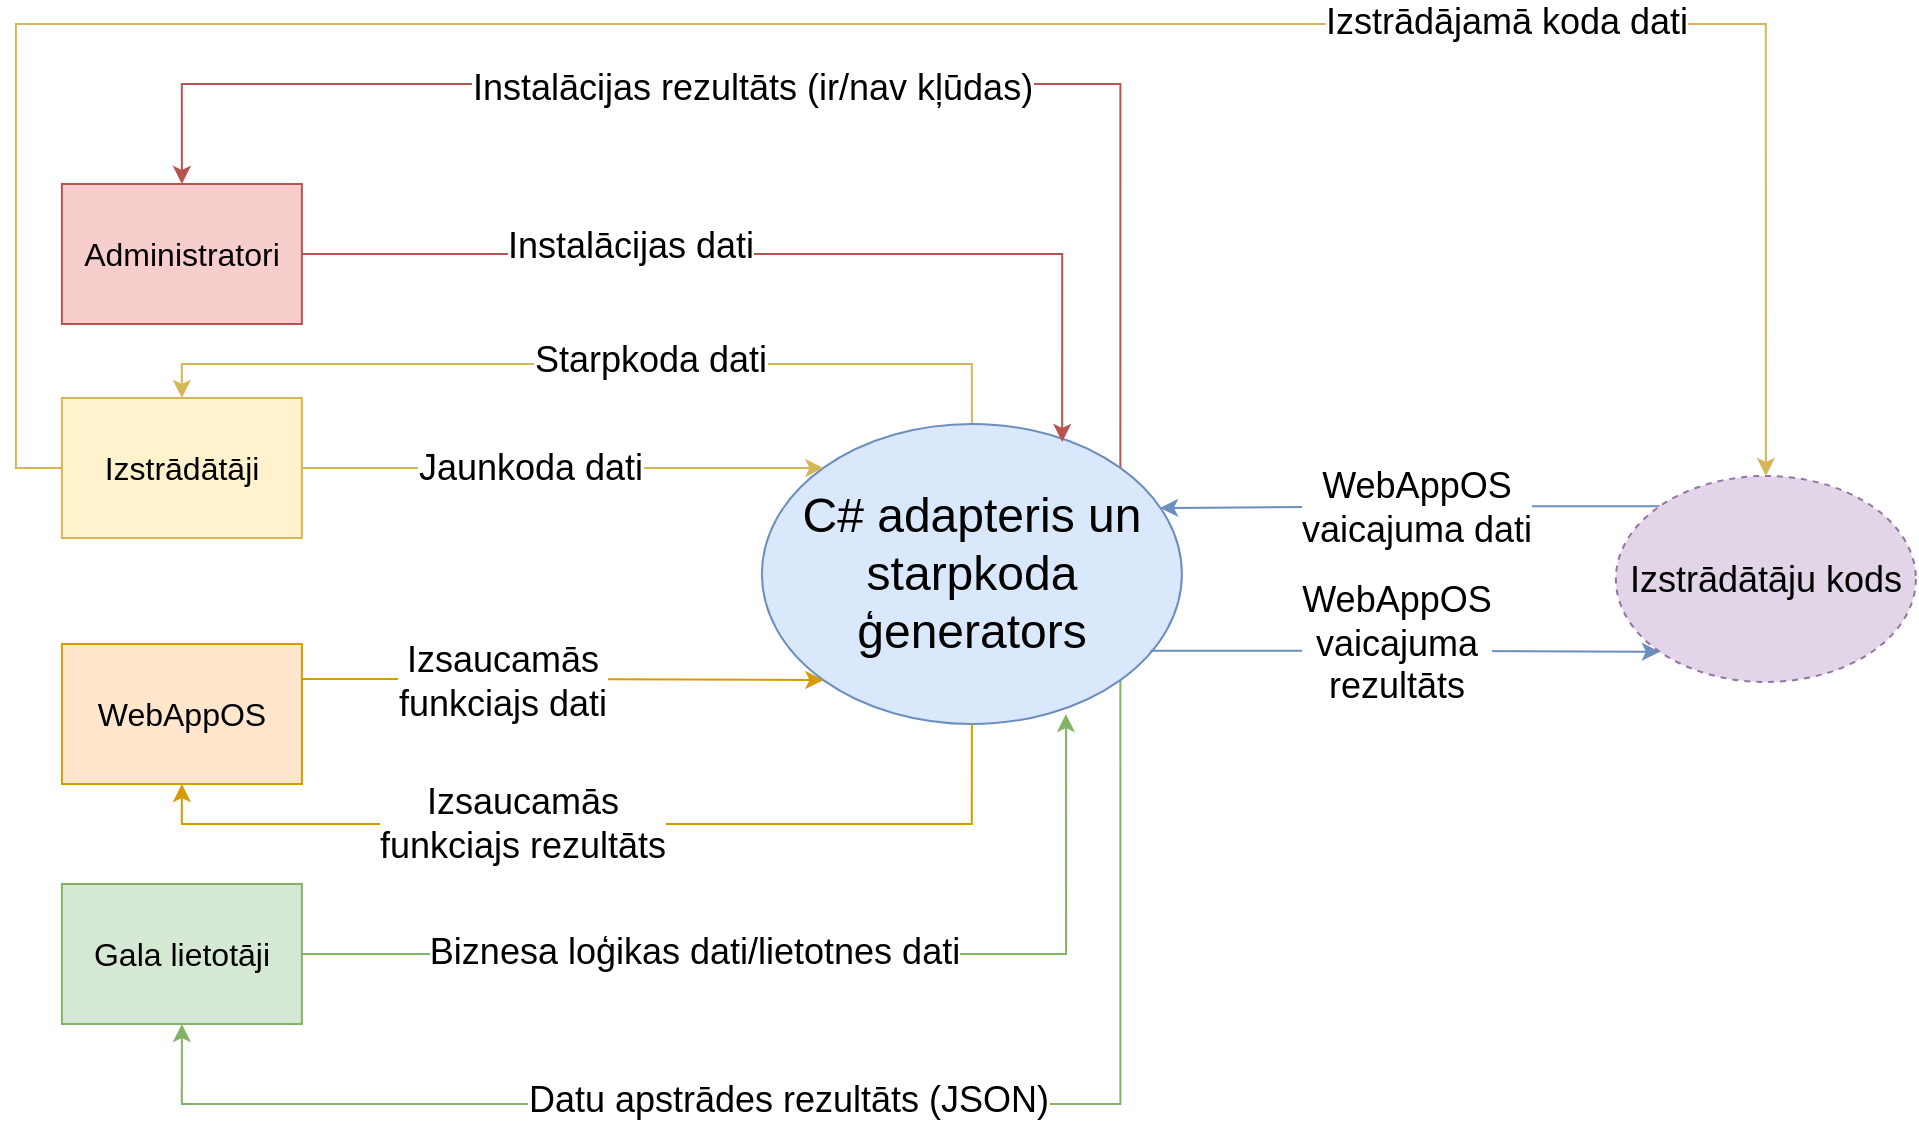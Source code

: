 <mxfile version="15.8.7" type="device" pages="9"><diagram id="7184PFlI9xd73d-IkcdI" name="0. level"><mxGraphModel dx="1038" dy="649" grid="1" gridSize="10" guides="1" tooltips="1" connect="1" arrows="1" fold="1" page="1" pageScale="1" pageWidth="1100" pageHeight="850" math="0" shadow="0"><root><mxCell id="0"/><mxCell id="1" parent="0"/><mxCell id="akYfW4PfqKIAW8O307Cv-1" style="edgeStyle=orthogonalEdgeStyle;rounded=0;orthogonalLoop=1;jettySize=auto;html=1;exitX=0.5;exitY=0;exitDx=0;exitDy=0;entryX=0.5;entryY=0;entryDx=0;entryDy=0;fillColor=#fff2cc;strokeColor=#d6b656;" parent="1" source="akYfW4PfqKIAW8O307Cv-7" target="akYfW4PfqKIAW8O307Cv-12" edge="1"><mxGeometry relative="1" as="geometry"><Array as="points"><mxPoint x="552.94" y="311"/><mxPoint x="157.94" y="311"/></Array></mxGeometry></mxCell><mxCell id="akYfW4PfqKIAW8O307Cv-2" value="&lt;font style=&quot;font-size: 18px&quot;&gt;Starpkoda dati&lt;/font&gt;" style="edgeLabel;html=1;align=center;verticalAlign=middle;resizable=0;points=[];" parent="akYfW4PfqKIAW8O307Cv-1" vertex="1" connectable="0"><mxGeometry x="-0.279" y="4" relative="1" as="geometry"><mxPoint x="-32" y="-6" as="offset"/></mxGeometry></mxCell><mxCell id="akYfW4PfqKIAW8O307Cv-3" style="edgeStyle=orthogonalEdgeStyle;rounded=0;orthogonalLoop=1;jettySize=auto;html=1;exitX=1;exitY=1;exitDx=0;exitDy=0;entryX=0.5;entryY=1;entryDx=0;entryDy=0;fillColor=#d5e8d4;strokeColor=#82b366;" parent="1" source="akYfW4PfqKIAW8O307Cv-7" target="akYfW4PfqKIAW8O307Cv-18" edge="1"><mxGeometry relative="1" as="geometry"><Array as="points"><mxPoint x="626.94" y="681"/><mxPoint x="157.94" y="681"/></Array></mxGeometry></mxCell><mxCell id="akYfW4PfqKIAW8O307Cv-4" value="&lt;font style=&quot;font-size: 18px&quot;&gt;Datu apstrādes rezultāts (JSON)&lt;/font&gt;" style="edgeLabel;html=1;align=center;verticalAlign=middle;resizable=0;points=[];" parent="akYfW4PfqKIAW8O307Cv-3" vertex="1" connectable="0"><mxGeometry x="0.049" y="-2" relative="1" as="geometry"><mxPoint as="offset"/></mxGeometry></mxCell><mxCell id="akYfW4PfqKIAW8O307Cv-5" style="edgeStyle=orthogonalEdgeStyle;rounded=0;orthogonalLoop=1;jettySize=auto;html=1;exitX=1;exitY=0;exitDx=0;exitDy=0;entryX=0.5;entryY=0;entryDx=0;entryDy=0;fillColor=#f8cecc;strokeColor=#b85450;" parent="1" source="akYfW4PfqKIAW8O307Cv-7" target="akYfW4PfqKIAW8O307Cv-15" edge="1"><mxGeometry relative="1" as="geometry"><Array as="points"><mxPoint x="626.94" y="171"/><mxPoint x="157.94" y="171"/></Array></mxGeometry></mxCell><mxCell id="akYfW4PfqKIAW8O307Cv-6" value="&lt;font style=&quot;font-size: 18px&quot;&gt;Instalācijas rezultāts (ir/nav kļūdas)&lt;/font&gt;" style="edgeLabel;html=1;align=center;verticalAlign=middle;resizable=0;points=[];" parent="akYfW4PfqKIAW8O307Cv-5" vertex="1" connectable="0"><mxGeometry x="0.058" y="2" relative="1" as="geometry"><mxPoint as="offset"/></mxGeometry></mxCell><mxCell id="akYfW4PfqKIAW8O307Cv-7" value="&lt;font style=&quot;font-size: 24px&quot;&gt;C# adapteris un starpkoda ģenerators&lt;/font&gt;" style="ellipse;whiteSpace=wrap;html=1;fillColor=#dae8fc;strokeColor=#6c8ebf;" parent="1" vertex="1"><mxGeometry x="447.94" y="341" width="210" height="150" as="geometry"/></mxCell><mxCell id="akYfW4PfqKIAW8O307Cv-8" style="edgeStyle=orthogonalEdgeStyle;rounded=0;orthogonalLoop=1;jettySize=auto;html=1;entryX=0;entryY=0;entryDx=0;entryDy=0;fillColor=#fff2cc;strokeColor=#d6b656;" parent="1" source="akYfW4PfqKIAW8O307Cv-12" target="akYfW4PfqKIAW8O307Cv-7" edge="1"><mxGeometry relative="1" as="geometry"/></mxCell><mxCell id="akYfW4PfqKIAW8O307Cv-9" value="&lt;font style=&quot;font-size: 18px&quot;&gt;Jaunkoda dati&lt;/font&gt;" style="edgeLabel;html=1;align=center;verticalAlign=middle;resizable=0;points=[];" parent="akYfW4PfqKIAW8O307Cv-8" vertex="1" connectable="0"><mxGeometry x="-0.247" relative="1" as="geometry"><mxPoint x="16" as="offset"/></mxGeometry></mxCell><mxCell id="akYfW4PfqKIAW8O307Cv-10" style="edgeStyle=orthogonalEdgeStyle;rounded=0;orthogonalLoop=1;jettySize=auto;html=1;entryX=0.5;entryY=0;entryDx=0;entryDy=0;fillColor=#fff2cc;strokeColor=#d6b656;exitX=0;exitY=0.5;exitDx=0;exitDy=0;" parent="1" source="akYfW4PfqKIAW8O307Cv-12" target="akYfW4PfqKIAW8O307Cv-21" edge="1"><mxGeometry relative="1" as="geometry"><Array as="points"><mxPoint x="74.94" y="363"/><mxPoint x="74.94" y="141"/><mxPoint x="949.94" y="141"/></Array></mxGeometry></mxCell><mxCell id="akYfW4PfqKIAW8O307Cv-11" value="&lt;font style=&quot;font-size: 18px&quot;&gt;Izstrādājamā koda dati&lt;/font&gt;" style="edgeLabel;html=1;align=center;verticalAlign=middle;resizable=0;points=[];" parent="akYfW4PfqKIAW8O307Cv-10" vertex="1" connectable="0"><mxGeometry x="0.471" y="1" relative="1" as="geometry"><mxPoint as="offset"/></mxGeometry></mxCell><mxCell id="akYfW4PfqKIAW8O307Cv-12" value="&lt;font size=&quot;3&quot;&gt;Izstrādātāji&lt;/font&gt;" style="rounded=0;whiteSpace=wrap;html=1;fillColor=#fff2cc;strokeColor=#d6b656;" parent="1" vertex="1"><mxGeometry x="97.94" y="328" width="120" height="70" as="geometry"/></mxCell><mxCell id="akYfW4PfqKIAW8O307Cv-13" style="edgeStyle=orthogonalEdgeStyle;rounded=0;orthogonalLoop=1;jettySize=auto;html=1;entryX=0.715;entryY=0.06;entryDx=0;entryDy=0;fillColor=#f8cecc;strokeColor=#b85450;entryPerimeter=0;" parent="1" source="akYfW4PfqKIAW8O307Cv-15" target="akYfW4PfqKIAW8O307Cv-7" edge="1"><mxGeometry relative="1" as="geometry"/></mxCell><mxCell id="akYfW4PfqKIAW8O307Cv-14" value="&lt;font style=&quot;font-size: 18px&quot;&gt;Instalācijas dati&lt;/font&gt;" style="edgeLabel;html=1;align=center;verticalAlign=middle;resizable=0;points=[];" parent="akYfW4PfqKIAW8O307Cv-13" vertex="1" connectable="0"><mxGeometry x="-0.308" y="4" relative="1" as="geometry"><mxPoint as="offset"/></mxGeometry></mxCell><mxCell id="akYfW4PfqKIAW8O307Cv-15" value="&lt;font size=&quot;3&quot;&gt;Administratori&lt;br&gt;&lt;/font&gt;" style="rounded=0;whiteSpace=wrap;html=1;fillColor=#f8cecc;strokeColor=#b85450;" parent="1" vertex="1"><mxGeometry x="97.94" y="221" width="120" height="70" as="geometry"/></mxCell><mxCell id="akYfW4PfqKIAW8O307Cv-16" style="edgeStyle=orthogonalEdgeStyle;rounded=0;orthogonalLoop=1;jettySize=auto;html=1;entryX=0.724;entryY=0.967;entryDx=0;entryDy=0;fillColor=#d5e8d4;strokeColor=#82b366;entryPerimeter=0;" parent="1" source="akYfW4PfqKIAW8O307Cv-18" target="akYfW4PfqKIAW8O307Cv-7" edge="1"><mxGeometry relative="1" as="geometry"/></mxCell><mxCell id="akYfW4PfqKIAW8O307Cv-17" value="&lt;font style=&quot;font-size: 18px&quot;&gt;Biznesa loģikas dati/lietotnes dati&lt;/font&gt;" style="edgeLabel;html=1;align=center;verticalAlign=middle;resizable=0;points=[];" parent="akYfW4PfqKIAW8O307Cv-16" vertex="1" connectable="0"><mxGeometry x="-0.221" y="1" relative="1" as="geometry"><mxPoint as="offset"/></mxGeometry></mxCell><mxCell id="akYfW4PfqKIAW8O307Cv-18" value="&lt;font size=&quot;3&quot;&gt;Gala lietotāji&lt;/font&gt;" style="rounded=0;whiteSpace=wrap;html=1;fillColor=#d5e8d4;strokeColor=#82b366;" parent="1" vertex="1"><mxGeometry x="97.94" y="571" width="120" height="70" as="geometry"/></mxCell><mxCell id="akYfW4PfqKIAW8O307Cv-19" style="edgeStyle=orthogonalEdgeStyle;rounded=0;orthogonalLoop=1;jettySize=auto;html=1;exitX=0;exitY=0;exitDx=0;exitDy=0;entryX=0.948;entryY=0.28;entryDx=0;entryDy=0;entryPerimeter=0;fillColor=#dae8fc;strokeColor=#6c8ebf;" parent="1" source="akYfW4PfqKIAW8O307Cv-21" target="akYfW4PfqKIAW8O307Cv-7" edge="1"><mxGeometry relative="1" as="geometry"/></mxCell><mxCell id="Yt2Y2DG7UfJ2cwC3Xgfp-1" value="WebAppOS &lt;br&gt;vaicajuma dati" style="edgeLabel;html=1;align=center;verticalAlign=middle;resizable=0;points=[];fontSize=18;" parent="akYfW4PfqKIAW8O307Cv-19" vertex="1" connectable="0"><mxGeometry x="0.252" relative="1" as="geometry"><mxPoint x="34" as="offset"/></mxGeometry></mxCell><mxCell id="akYfW4PfqKIAW8O307Cv-20" style="edgeStyle=orthogonalEdgeStyle;rounded=0;orthogonalLoop=1;jettySize=auto;html=1;exitX=0.925;exitY=0.756;exitDx=0;exitDy=0;entryX=0;entryY=1;entryDx=0;entryDy=0;fillColor=#dae8fc;strokeColor=#6c8ebf;exitPerimeter=0;" parent="1" source="akYfW4PfqKIAW8O307Cv-7" target="akYfW4PfqKIAW8O307Cv-21" edge="1"><mxGeometry relative="1" as="geometry"/></mxCell><mxCell id="akYfW4PfqKIAW8O307Cv-21" value="&lt;span style=&quot;font-size: 18px&quot;&gt;Izstrādātāju kods&lt;/span&gt;" style="ellipse;whiteSpace=wrap;html=1;fillColor=#e1d5e7;strokeColor=#9673a6;dashed=1;" parent="1" vertex="1"><mxGeometry x="874.94" y="367" width="150" height="103" as="geometry"/></mxCell><mxCell id="akYfW4PfqKIAW8O307Cv-22" style="edgeStyle=orthogonalEdgeStyle;rounded=0;orthogonalLoop=1;jettySize=auto;html=1;exitX=1;exitY=0.25;exitDx=0;exitDy=0;entryX=0;entryY=1;entryDx=0;entryDy=0;fillColor=#ffe6cc;strokeColor=#d79b00;" parent="1" source="akYfW4PfqKIAW8O307Cv-24" target="akYfW4PfqKIAW8O307Cv-7" edge="1"><mxGeometry relative="1" as="geometry"/></mxCell><mxCell id="poBLNs5sZdxcACBaZKp--1" value="&lt;font style=&quot;font-size: 18px&quot;&gt;Izsaucamās &lt;br&gt;funkciajs dati&lt;/font&gt;" style="edgeLabel;html=1;align=center;verticalAlign=middle;resizable=0;points=[];" parent="akYfW4PfqKIAW8O307Cv-22" vertex="1" connectable="0"><mxGeometry x="-0.24" y="-1" relative="1" as="geometry"><mxPoint as="offset"/></mxGeometry></mxCell><mxCell id="akYfW4PfqKIAW8O307Cv-23" style="edgeStyle=orthogonalEdgeStyle;rounded=0;orthogonalLoop=1;jettySize=auto;html=1;exitX=0.5;exitY=1;exitDx=0;exitDy=0;entryX=0.5;entryY=1;entryDx=0;entryDy=0;fillColor=#ffe6cc;strokeColor=#d79b00;" parent="1" source="akYfW4PfqKIAW8O307Cv-7" target="akYfW4PfqKIAW8O307Cv-24" edge="1"><mxGeometry relative="1" as="geometry"/></mxCell><mxCell id="akYfW4PfqKIAW8O307Cv-24" value="&lt;font style=&quot;font-size: 16px&quot;&gt;WebAppOS&lt;/font&gt;" style="rounded=0;whiteSpace=wrap;html=1;labelBackgroundColor=none;fillColor=#ffe6cc;strokeColor=#d79b00;" parent="1" vertex="1"><mxGeometry x="97.94" y="451" width="120" height="70" as="geometry"/></mxCell><mxCell id="poBLNs5sZdxcACBaZKp--2" value="&lt;font style=&quot;font-size: 18px&quot;&gt;Izsaucamās &lt;br&gt;funkciajs rezultāts&lt;/font&gt;" style="edgeLabel;html=1;align=center;verticalAlign=middle;resizable=0;points=[];" parent="1" vertex="1" connectable="0"><mxGeometry x="327.938" y="541.004" as="geometry"/></mxCell><mxCell id="Yt2Y2DG7UfJ2cwC3Xgfp-6" value="WebAppOS &lt;br&gt;vaicajuma&lt;br&gt;rezultāts" style="edgeLabel;html=1;align=center;verticalAlign=middle;resizable=0;points=[];fontSize=18;" parent="1" vertex="1" connectable="0"><mxGeometry x="764.94" y="451" as="geometry"/></mxCell></root></mxGraphModel></diagram><diagram id="5RiqwBLHPF8QgMm1SKUD" name="1. level part 1"><mxGraphModel dx="1422" dy="865" grid="1" gridSize="10" guides="1" tooltips="1" connect="1" arrows="1" fold="1" page="1" pageScale="1" pageWidth="1100" pageHeight="850" math="0" shadow="0"><root><mxCell id="jUAtCgatu_xQnBsvk1HV-0"/><mxCell id="jUAtCgatu_xQnBsvk1HV-1" parent="jUAtCgatu_xQnBsvk1HV-0"/><mxCell id="TS8FdyUO3s3h34t2ojhf-0" value="" style="rounded=0;whiteSpace=wrap;html=1;dashed=1;dashPattern=1 1;fillColor=#F5F8FF;strokeColor=#6c8ebf;" parent="jUAtCgatu_xQnBsvk1HV-1" vertex="1"><mxGeometry x="750" y="270" width="250" height="300" as="geometry"/></mxCell><mxCell id="TS8FdyUO3s3h34t2ojhf-1" style="edgeStyle=orthogonalEdgeStyle;rounded=0;orthogonalLoop=1;jettySize=auto;html=1;entryX=1;entryY=0.25;entryDx=0;entryDy=0;fillColor=#fff2cc;strokeColor=#d6b656;exitX=0;exitY=1;exitDx=0;exitDy=0;" parent="jUAtCgatu_xQnBsvk1HV-1" source="TS8FdyUO3s3h34t2ojhf-15" target="TS8FdyUO3s3h34t2ojhf-9" edge="1"><mxGeometry relative="1" as="geometry"><Array as="points"><mxPoint x="610" y="378"/><mxPoint x="610" y="440"/><mxPoint x="400" y="440"/><mxPoint x="400" y="508"/></Array></mxGeometry></mxCell><mxCell id="TS8FdyUO3s3h34t2ojhf-2" value="&lt;font style=&quot;font-size: 18px&quot;&gt;Ģenerātora modulis&lt;/font&gt;" style="ellipse;whiteSpace=wrap;html=1;fillColor=#dae8fc;strokeColor=#6c8ebf;" parent="jUAtCgatu_xQnBsvk1HV-1" vertex="1"><mxGeometry x="820" y="470" width="120" height="80" as="geometry"/></mxCell><mxCell id="TS8FdyUO3s3h34t2ojhf-3" style="edgeStyle=orthogonalEdgeStyle;rounded=0;orthogonalLoop=1;jettySize=auto;html=1;exitX=0;exitY=0.5;exitDx=0;exitDy=0;entryX=1;entryY=0.75;entryDx=0;entryDy=0;fillColor=#fff2cc;strokeColor=#d6b656;" parent="jUAtCgatu_xQnBsvk1HV-1" source="TS8FdyUO3s3h34t2ojhf-2" target="TS8FdyUO3s3h34t2ojhf-9" edge="1"><mxGeometry relative="1" as="geometry"><mxPoint x="390.754" y="491.967" as="sourcePoint"/><mxPoint x="90" y="580" as="targetPoint"/><Array as="points"><mxPoint x="730" y="510"/><mxPoint x="730" y="542"/></Array></mxGeometry></mxCell><mxCell id="TS8FdyUO3s3h34t2ojhf-4" value="&lt;font style=&quot;font-size: 18px&quot;&gt;Starpkoda dati&lt;/font&gt;" style="edgeLabel;html=1;align=center;verticalAlign=middle;resizable=0;points=[];" parent="TS8FdyUO3s3h34t2ojhf-3" vertex="1" connectable="0"><mxGeometry x="-0.279" y="4" relative="1" as="geometry"><mxPoint x="-99" y="-7" as="offset"/></mxGeometry></mxCell><mxCell id="TS8FdyUO3s3h34t2ojhf-5" style="edgeStyle=orthogonalEdgeStyle;rounded=0;orthogonalLoop=1;jettySize=auto;html=1;fillColor=#f8cecc;strokeColor=#b85450;entryX=0.5;entryY=0;entryDx=0;entryDy=0;exitX=0.5;exitY=0;exitDx=0;exitDy=0;" parent="jUAtCgatu_xQnBsvk1HV-1" source="TS8FdyUO3s3h34t2ojhf-0" target="TS8FdyUO3s3h34t2ojhf-12" edge="1"><mxGeometry relative="1" as="geometry"><Array as="points"/><mxPoint x="550" y="268" as="sourcePoint"/><mxPoint x="70" y="210" as="targetPoint"/></mxGeometry></mxCell><mxCell id="TS8FdyUO3s3h34t2ojhf-6" value="&lt;font style=&quot;font-size: 18px&quot;&gt;Instalācijas rezultāts &lt;br&gt;(ir/nav kļūdas)&lt;/font&gt;" style="edgeLabel;html=1;align=center;verticalAlign=middle;resizable=0;points=[];" parent="TS8FdyUO3s3h34t2ojhf-5" vertex="1" connectable="0"><mxGeometry x="0.058" y="2" relative="1" as="geometry"><mxPoint x="-2" y="-1" as="offset"/></mxGeometry></mxCell><mxCell id="TS8FdyUO3s3h34t2ojhf-7" style="edgeStyle=orthogonalEdgeStyle;rounded=0;orthogonalLoop=1;jettySize=auto;html=1;entryX=0;entryY=0.5;entryDx=0;entryDy=0;exitX=0.5;exitY=0;exitDx=0;exitDy=0;fillColor=#fff2cc;strokeColor=#d6b656;" parent="jUAtCgatu_xQnBsvk1HV-1" source="TS8FdyUO3s3h34t2ojhf-9" target="TS8FdyUO3s3h34t2ojhf-15" edge="1"><mxGeometry relative="1" as="geometry"><mxPoint x="360" y="545" as="targetPoint"/><Array as="points"><mxPoint x="200" y="390"/><mxPoint x="510" y="390"/><mxPoint x="510" y="350"/></Array></mxGeometry></mxCell><mxCell id="TS8FdyUO3s3h34t2ojhf-8" value="&lt;font style=&quot;font-size: 18px&quot;&gt;Jaunkoda dati&lt;/font&gt;" style="edgeLabel;html=1;align=center;verticalAlign=middle;resizable=0;points=[];" parent="TS8FdyUO3s3h34t2ojhf-7" vertex="1" connectable="0"><mxGeometry x="-0.247" relative="1" as="geometry"><mxPoint x="39" as="offset"/></mxGeometry></mxCell><mxCell id="TS8FdyUO3s3h34t2ojhf-9" value="&lt;font size=&quot;3&quot;&gt;Izstrādātāji&lt;/font&gt;" style="rounded=0;whiteSpace=wrap;html=1;fillColor=#fff2cc;strokeColor=#d6b656;" parent="jUAtCgatu_xQnBsvk1HV-1" vertex="1"><mxGeometry x="140" y="490" width="120" height="70" as="geometry"/></mxCell><mxCell id="TS8FdyUO3s3h34t2ojhf-10" style="edgeStyle=orthogonalEdgeStyle;rounded=0;orthogonalLoop=1;jettySize=auto;html=1;fillColor=#f8cecc;strokeColor=#b85450;exitX=1;exitY=0.5;exitDx=0;exitDy=0;" parent="jUAtCgatu_xQnBsvk1HV-1" source="TS8FdyUO3s3h34t2ojhf-12" edge="1"><mxGeometry relative="1" as="geometry"><mxPoint x="749" y="306" as="targetPoint"/><mxPoint x="220" y="332.5" as="sourcePoint"/><Array as="points"><mxPoint x="550" y="315"/><mxPoint x="550" y="306"/></Array></mxGeometry></mxCell><mxCell id="TS8FdyUO3s3h34t2ojhf-11" value="&lt;font style=&quot;font-size: 18px&quot;&gt;Instalācijas dati&lt;/font&gt;" style="edgeLabel;html=1;align=center;verticalAlign=middle;resizable=0;points=[];" parent="TS8FdyUO3s3h34t2ojhf-10" vertex="1" connectable="0"><mxGeometry x="-0.308" y="4" relative="1" as="geometry"><mxPoint x="46" y="1" as="offset"/></mxGeometry></mxCell><mxCell id="TS8FdyUO3s3h34t2ojhf-12" value="&lt;font size=&quot;3&quot;&gt;Administratori&lt;br&gt;&lt;/font&gt;" style="rounded=0;whiteSpace=wrap;html=1;fillColor=#f8cecc;strokeColor=#b85450;" parent="jUAtCgatu_xQnBsvk1HV-1" vertex="1"><mxGeometry x="140" y="280" width="120" height="70" as="geometry"/></mxCell><mxCell id="TS8FdyUO3s3h34t2ojhf-13" style="edgeStyle=orthogonalEdgeStyle;rounded=0;orthogonalLoop=1;jettySize=auto;html=1;entryX=0.5;entryY=0;entryDx=0;entryDy=0;fillColor=#dae8fc;strokeColor=#6c8ebf;" parent="jUAtCgatu_xQnBsvk1HV-1" source="TS8FdyUO3s3h34t2ojhf-15" target="TS8FdyUO3s3h34t2ojhf-2" edge="1"><mxGeometry relative="1" as="geometry"/></mxCell><mxCell id="TS8FdyUO3s3h34t2ojhf-14" value="" style="edgeStyle=orthogonalEdgeStyle;rounded=0;orthogonalLoop=1;jettySize=auto;html=1;fillColor=#dae8fc;strokeColor=#6c8ebf;" parent="jUAtCgatu_xQnBsvk1HV-1" source="TS8FdyUO3s3h34t2ojhf-15" target="TS8FdyUO3s3h34t2ojhf-2" edge="1"><mxGeometry relative="1" as="geometry"/></mxCell><mxCell id="TS8FdyUO3s3h34t2ojhf-15" value="&lt;font style=&quot;font-size: 18px&quot;&gt;Kompilatora modulis&lt;/font&gt;" style="ellipse;whiteSpace=wrap;html=1;fillColor=#dae8fc;strokeColor=#6c8ebf;" parent="jUAtCgatu_xQnBsvk1HV-1" vertex="1"><mxGeometry x="820" y="310" width="120" height="80" as="geometry"/></mxCell><mxCell id="TS8FdyUO3s3h34t2ojhf-16" value="&lt;font style=&quot;font-size: 18px&quot;&gt;Kompilācijas&lt;br&gt;dati&lt;/font&gt;" style="edgeLabel;html=1;align=center;verticalAlign=middle;resizable=0;points=[];" parent="jUAtCgatu_xQnBsvk1HV-1" vertex="1" connectable="0"><mxGeometry x="500" y="460" as="geometry"><mxPoint x="14" y="-12" as="offset"/></mxGeometry></mxCell><mxCell id="TS8FdyUO3s3h34t2ojhf-17" value="&lt;span style=&quot;font-size: 18px&quot;&gt;Kompilatora &lt;br&gt;dati&lt;/span&gt;" style="edgeLabel;html=1;align=center;verticalAlign=middle;resizable=0;points=[];labelBackgroundColor=#F5F8FF;" parent="jUAtCgatu_xQnBsvk1HV-1" vertex="1" connectable="0"><mxGeometry x="885" y="425" as="geometry"><mxPoint x="-4" as="offset"/></mxGeometry></mxCell></root></mxGraphModel></diagram><diagram id="L1JUrqf1E0Oa8Dm6RqnK" name="1. level part 2"><mxGraphModel dx="1483" dy="927" grid="1" gridSize="10" guides="1" tooltips="1" connect="1" arrows="1" fold="1" page="1" pageScale="1" pageWidth="1100" pageHeight="850" math="0" shadow="0"><root><mxCell id="XLZmIVTjPaqJd4ycI-Ok-0"/><mxCell id="XLZmIVTjPaqJd4ycI-Ok-1" parent="XLZmIVTjPaqJd4ycI-Ok-0"/><mxCell id="nSuH4hOpD7rQ69senBSw-0" value="" style="rounded=0;whiteSpace=wrap;html=1;dashed=1;dashPattern=1 1;fillColor=#F5F8FF;strokeColor=#6c8ebf;" parent="XLZmIVTjPaqJd4ycI-Ok-1" vertex="1"><mxGeometry x="639" y="40" width="250" height="790" as="geometry"/></mxCell><mxCell id="nSuH4hOpD7rQ69senBSw-1" style="edgeStyle=orthogonalEdgeStyle;rounded=0;orthogonalLoop=1;jettySize=auto;html=1;exitX=0;exitY=0;exitDx=0;exitDy=0;entryX=0;entryY=1;entryDx=0;entryDy=0;fillColor=#dae8fc;strokeColor=#6c8ebf;" parent="XLZmIVTjPaqJd4ycI-Ok-1" target="nSuH4hOpD7rQ69senBSw-23" edge="1"><mxGeometry relative="1" as="geometry"><mxPoint x="736.544" y="611.656" as="sourcePoint"/><mxPoint x="731.544" y="418.284" as="targetPoint"/><Array as="points"><mxPoint x="699" y="612"/><mxPoint x="699" y="418"/></Array></mxGeometry></mxCell><mxCell id="nSuH4hOpD7rQ69senBSw-2" value="&lt;font style=&quot;font-size: 18px&quot;&gt;Vaicājuma &lt;br&gt;rezultāts&lt;/font&gt;" style="edgeLabel;html=1;align=center;verticalAlign=middle;resizable=0;points=[];labelBackgroundColor=#F5F8FF;" parent="nSuH4hOpD7rQ69senBSw-1" vertex="1" connectable="0"><mxGeometry x="0.24" y="3" relative="1" as="geometry"><mxPoint y="14" as="offset"/></mxGeometry></mxCell><mxCell id="nSuH4hOpD7rQ69senBSw-3" value="&lt;font style=&quot;font-size: 18px&quot;&gt;WebMemory modulis&lt;/font&gt;" style="ellipse;whiteSpace=wrap;html=1;fillColor=#dae8fc;strokeColor=#6c8ebf;" parent="XLZmIVTjPaqJd4ycI-Ok-1" vertex="1"><mxGeometry x="709" y="599.94" width="120" height="80" as="geometry"/></mxCell><mxCell id="nSuH4hOpD7rQ69senBSw-4" style="edgeStyle=orthogonalEdgeStyle;rounded=0;orthogonalLoop=1;jettySize=auto;html=1;exitX=0;exitY=1;exitDx=0;exitDy=0;entryX=0.5;entryY=1;entryDx=0;entryDy=0;fillColor=#d5e8d4;strokeColor=#82b366;" parent="XLZmIVTjPaqJd4ycI-Ok-1" source="nSuH4hOpD7rQ69senBSw-3" target="nSuH4hOpD7rQ69senBSw-16" edge="1"><mxGeometry relative="1" as="geometry"><Array as="points"><mxPoint x="727" y="690"/><mxPoint x="89" y="690"/></Array><mxPoint x="428.246" y="467.973" as="sourcePoint"/></mxGeometry></mxCell><mxCell id="nSuH4hOpD7rQ69senBSw-5" value="&lt;font style=&quot;font-size: 18px&quot;&gt;Datu apstrādes rezultāts &lt;br&gt;(JavaScript dati pārlūkprogrammas atmiņā)&lt;/font&gt;" style="edgeLabel;html=1;align=center;verticalAlign=middle;resizable=0;points=[];" parent="nSuH4hOpD7rQ69senBSw-4" vertex="1" connectable="0"><mxGeometry x="0.049" y="-2" relative="1" as="geometry"><mxPoint as="offset"/></mxGeometry></mxCell><mxCell id="nSuH4hOpD7rQ69senBSw-6" style="edgeStyle=orthogonalEdgeStyle;rounded=0;orthogonalLoop=1;jettySize=auto;html=1;fillColor=#f8cecc;strokeColor=#b85450;entryX=0.5;entryY=0;entryDx=0;entryDy=0;exitX=0.5;exitY=0;exitDx=0;exitDy=0;" parent="XLZmIVTjPaqJd4ycI-Ok-1" source="nSuH4hOpD7rQ69senBSw-0" target="nSuH4hOpD7rQ69senBSw-13" edge="1"><mxGeometry relative="1" as="geometry"><Array as="points"/><mxPoint x="439" y="38" as="sourcePoint"/><mxPoint x="-41" y="-20" as="targetPoint"/></mxGeometry></mxCell><mxCell id="nSuH4hOpD7rQ69senBSw-7" value="&lt;font style=&quot;font-size: 18px&quot;&gt;Instalācijas rezultāts &lt;br&gt;(ir/nav kļūdas)&lt;/font&gt;" style="edgeLabel;html=1;align=center;verticalAlign=middle;resizable=0;points=[];" parent="nSuH4hOpD7rQ69senBSw-6" vertex="1" connectable="0"><mxGeometry x="0.058" y="2" relative="1" as="geometry"><mxPoint x="-81" y="-1" as="offset"/></mxGeometry></mxCell><mxCell id="nSuH4hOpD7rQ69senBSw-8" style="edgeStyle=orthogonalEdgeStyle;rounded=0;orthogonalLoop=1;jettySize=auto;html=1;entryX=0;entryY=0.5;entryDx=0;entryDy=0;fillColor=#fff2cc;strokeColor=#d6b656;exitX=1;exitY=0.5;exitDx=0;exitDy=0;" parent="XLZmIVTjPaqJd4ycI-Ok-1" source="nSuH4hOpD7rQ69senBSw-10" target="nSuH4hOpD7rQ69senBSw-39" edge="1"><mxGeometry relative="1" as="geometry"><Array as="points"/><mxPoint x="-101" y="550" as="sourcePoint"/></mxGeometry></mxCell><mxCell id="nSuH4hOpD7rQ69senBSw-9" value="&lt;font style=&quot;font-size: 18px&quot;&gt;Izstrādātā &lt;br&gt;koda dati&lt;/font&gt;" style="edgeLabel;html=1;align=center;verticalAlign=middle;resizable=0;points=[];" parent="nSuH4hOpD7rQ69senBSw-8" vertex="1" connectable="0"><mxGeometry x="-0.045" y="-1" relative="1" as="geometry"><mxPoint as="offset"/></mxGeometry></mxCell><mxCell id="nSuH4hOpD7rQ69senBSw-10" value="&lt;font size=&quot;3&quot;&gt;Izstrādātāji&lt;/font&gt;" style="rounded=0;whiteSpace=wrap;html=1;fillColor=#fff2cc;strokeColor=#d6b656;" parent="XLZmIVTjPaqJd4ycI-Ok-1" vertex="1"><mxGeometry x="29" y="330" width="120" height="70" as="geometry"/></mxCell><mxCell id="nSuH4hOpD7rQ69senBSw-11" style="edgeStyle=orthogonalEdgeStyle;rounded=0;orthogonalLoop=1;jettySize=auto;html=1;fillColor=#f8cecc;strokeColor=#b85450;exitX=1;exitY=0.5;exitDx=0;exitDy=0;" parent="XLZmIVTjPaqJd4ycI-Ok-1" source="nSuH4hOpD7rQ69senBSw-13" edge="1"><mxGeometry relative="1" as="geometry"><mxPoint x="638" y="75" as="targetPoint"/><mxPoint x="109" y="102.5" as="sourcePoint"/><Array as="points"><mxPoint x="638" y="75"/></Array></mxGeometry></mxCell><mxCell id="nSuH4hOpD7rQ69senBSw-12" value="&lt;font style=&quot;font-size: 18px&quot;&gt;Instalācijas dati&lt;/font&gt;" style="edgeLabel;html=1;align=center;verticalAlign=middle;resizable=0;points=[];" parent="nSuH4hOpD7rQ69senBSw-11" vertex="1" connectable="0"><mxGeometry x="-0.308" y="4" relative="1" as="geometry"><mxPoint x="46" y="1" as="offset"/></mxGeometry></mxCell><mxCell id="nSuH4hOpD7rQ69senBSw-13" value="&lt;font size=&quot;3&quot;&gt;Administratori&lt;br&gt;&lt;/font&gt;" style="rounded=0;whiteSpace=wrap;html=1;fillColor=#f8cecc;strokeColor=#b85450;" parent="XLZmIVTjPaqJd4ycI-Ok-1" vertex="1"><mxGeometry x="29" y="40" width="120" height="70" as="geometry"/></mxCell><mxCell id="nSuH4hOpD7rQ69senBSw-14" style="edgeStyle=orthogonalEdgeStyle;rounded=0;orthogonalLoop=1;jettySize=auto;html=1;entryX=0;entryY=0.5;entryDx=0;entryDy=0;fillColor=#d5e8d4;strokeColor=#82b366;exitX=1;exitY=0.5;exitDx=0;exitDy=0;" parent="XLZmIVTjPaqJd4ycI-Ok-1" source="nSuH4hOpD7rQ69senBSw-16" target="nSuH4hOpD7rQ69senBSw-3" edge="1"><mxGeometry relative="1" as="geometry"><mxPoint x="354" y="489.94" as="targetPoint"/><Array as="points"><mxPoint x="359" y="575"/><mxPoint x="359" y="640"/></Array></mxGeometry></mxCell><mxCell id="nSuH4hOpD7rQ69senBSw-15" value="&lt;font style=&quot;font-size: 18px&quot;&gt;Biznesa loģikas dati/lietotnes dati&lt;/font&gt;" style="edgeLabel;html=1;align=center;verticalAlign=middle;resizable=0;points=[];" parent="nSuH4hOpD7rQ69senBSw-14" vertex="1" connectable="0"><mxGeometry x="-0.221" y="1" relative="1" as="geometry"><mxPoint x="-1" y="1" as="offset"/></mxGeometry></mxCell><mxCell id="nSuH4hOpD7rQ69senBSw-16" value="&lt;font size=&quot;3&quot;&gt;Gala lietotāji&lt;/font&gt;" style="rounded=0;whiteSpace=wrap;html=1;fillColor=#d5e8d4;strokeColor=#82b366;" parent="XLZmIVTjPaqJd4ycI-Ok-1" vertex="1"><mxGeometry x="29" y="529.94" width="120" height="70" as="geometry"/></mxCell><mxCell id="nSuH4hOpD7rQ69senBSw-17" style="edgeStyle=orthogonalEdgeStyle;rounded=0;orthogonalLoop=1;jettySize=auto;html=1;entryX=1;entryY=0;entryDx=0;entryDy=0;fillColor=#dae8fc;strokeColor=#6c8ebf;exitX=1;exitY=1;exitDx=0;exitDy=0;" parent="XLZmIVTjPaqJd4ycI-Ok-1" source="nSuH4hOpD7rQ69senBSw-23" target="nSuH4hOpD7rQ69senBSw-3" edge="1"><mxGeometry relative="1" as="geometry"><mxPoint x="819.026" y="519.944" as="sourcePoint"/><mxPoint x="836.6" y="631.66" as="targetPoint"/><Array as="points"><mxPoint x="839" y="418"/><mxPoint x="839" y="612"/></Array></mxGeometry></mxCell><mxCell id="nSuH4hOpD7rQ69senBSw-18" value="&lt;span style=&quot;font-size: 18px&quot;&gt;Vaicājumu &lt;br&gt;dati &lt;br&gt;(caur RAAPI)&lt;br&gt;&lt;/span&gt;" style="edgeLabel;html=1;align=center;verticalAlign=middle;resizable=0;points=[];labelBackgroundColor=#F5F8FF;" parent="nSuH4hOpD7rQ69senBSw-17" vertex="1" connectable="0"><mxGeometry x="-0.513" y="-2" relative="1" as="geometry"><mxPoint x="-13" y="63" as="offset"/></mxGeometry></mxCell><mxCell id="nSuH4hOpD7rQ69senBSw-19" style="edgeStyle=orthogonalEdgeStyle;rounded=0;orthogonalLoop=1;jettySize=auto;html=1;exitX=1;exitY=0;exitDx=0;exitDy=0;entryX=1;entryY=0.5;entryDx=0;entryDy=0;fillColor=#dae8fc;strokeColor=#6c8ebf;" parent="XLZmIVTjPaqJd4ycI-Ok-1" source="nSuH4hOpD7rQ69senBSw-23" target="nSuH4hOpD7rQ69senBSw-26" edge="1"><mxGeometry relative="1" as="geometry"><Array as="points"><mxPoint x="806" y="362"/><mxPoint x="989" y="362"/><mxPoint x="989" y="760"/></Array></mxGeometry></mxCell><mxCell id="nSuH4hOpD7rQ69senBSw-20" value="&lt;font style=&quot;font-size: 18px&quot;&gt;Izsaukuma &lt;br&gt;dati&lt;br&gt;(JSON)&lt;br&gt;&lt;/font&gt;" style="edgeLabel;html=1;align=center;verticalAlign=middle;resizable=0;points=[];" parent="nSuH4hOpD7rQ69senBSw-19" vertex="1" connectable="0"><mxGeometry x="-0.117" relative="1" as="geometry"><mxPoint x="-10" y="-21" as="offset"/></mxGeometry></mxCell><mxCell id="nSuH4hOpD7rQ69senBSw-21" style="edgeStyle=orthogonalEdgeStyle;rounded=0;orthogonalLoop=1;jettySize=auto;html=1;exitX=0;exitY=0;exitDx=0;exitDy=0;fillColor=#dae8fc;strokeColor=#6c8ebf;" parent="XLZmIVTjPaqJd4ycI-Ok-1" source="nSuH4hOpD7rQ69senBSw-23" edge="1"><mxGeometry relative="1" as="geometry"><Array as="points"><mxPoint x="590" y="372"/><mxPoint x="590" y="372"/></Array><mxPoint x="469" y="372" as="targetPoint"/></mxGeometry></mxCell><mxCell id="nSuH4hOpD7rQ69senBSw-22" value="&lt;span style=&quot;font-size: 18px&quot;&gt;4 un 4'&lt;/span&gt;" style="edgeLabel;html=1;align=center;verticalAlign=middle;resizable=0;points=[];" parent="nSuH4hOpD7rQ69senBSw-21" vertex="1" connectable="0"><mxGeometry x="0.228" y="-2" relative="1" as="geometry"><mxPoint x="-32" y="2" as="offset"/></mxGeometry></mxCell><mxCell id="nSuH4hOpD7rQ69senBSw-23" value="&lt;span style=&quot;font-size: 18px&quot;&gt;Ģenerētā koda modulis&lt;/span&gt;" style="ellipse;whiteSpace=wrap;html=1;fillColor=#dae8fc;strokeColor=#6c8ebf;" parent="XLZmIVTjPaqJd4ycI-Ok-1" vertex="1"><mxGeometry x="704" y="360.0" width="120" height="80" as="geometry"/></mxCell><mxCell id="nSuH4hOpD7rQ69senBSw-24" style="edgeStyle=orthogonalEdgeStyle;rounded=0;orthogonalLoop=1;jettySize=auto;html=1;exitX=1;exitY=1;exitDx=0;exitDy=0;entryX=0.5;entryY=0;entryDx=0;entryDy=0;fillColor=#dae8fc;strokeColor=#6c8ebf;" parent="XLZmIVTjPaqJd4ycI-Ok-1" source="nSuH4hOpD7rQ69senBSw-26" target="nSuH4hOpD7rQ69senBSw-23" edge="1"><mxGeometry relative="1" as="geometry"><Array as="points"><mxPoint x="1050" y="788"/><mxPoint x="1050" y="310"/><mxPoint x="764" y="310"/></Array></mxGeometry></mxCell><mxCell id="nSuH4hOpD7rQ69senBSw-25" value="&lt;font style=&quot;font-size: 18px&quot;&gt;Funkcijas&lt;br&gt;Rezultāts &lt;br&gt;(JSON)&lt;br&gt;&lt;/font&gt;" style="edgeLabel;html=1;align=center;verticalAlign=middle;resizable=0;points=[];" parent="nSuH4hOpD7rQ69senBSw-24" vertex="1" connectable="0"><mxGeometry x="-0.166" y="-2" relative="1" as="geometry"><mxPoint x="-2" y="62" as="offset"/></mxGeometry></mxCell><mxCell id="nSuH4hOpD7rQ69senBSw-26" value="&lt;font style=&quot;font-size: 18px&quot;&gt;RemoteWebCalls modulis (viss)&lt;/font&gt;" style="ellipse;whiteSpace=wrap;html=1;fillColor=#dae8fc;strokeColor=#6c8ebf;" parent="XLZmIVTjPaqJd4ycI-Ok-1" vertex="1"><mxGeometry x="709" y="719.94" width="120" height="80" as="geometry"/></mxCell><mxCell id="nSuH4hOpD7rQ69senBSw-27" style="edgeStyle=orthogonalEdgeStyle;rounded=0;orthogonalLoop=1;jettySize=auto;html=1;exitX=0.5;exitY=1;exitDx=0;exitDy=0;entryX=1;entryY=0;entryDx=0;entryDy=0;fillColor=#dae8fc;strokeColor=#6c8ebf;" parent="XLZmIVTjPaqJd4ycI-Ok-1" source="nSuH4hOpD7rQ69senBSw-31" target="nSuH4hOpD7rQ69senBSw-39" edge="1"><mxGeometry relative="1" as="geometry"><Array as="points"><mxPoint x="764" y="260"/><mxPoint x="609" y="260"/><mxPoint x="609" y="305"/><mxPoint x="441" y="305"/></Array></mxGeometry></mxCell><mxCell id="nSuH4hOpD7rQ69senBSw-28" value="2" style="edgeLabel;html=1;align=center;verticalAlign=middle;resizable=0;points=[];fontSize=18;" parent="nSuH4hOpD7rQ69senBSw-27" vertex="1" connectable="0"><mxGeometry x="-0.308" y="-2" relative="1" as="geometry"><mxPoint as="offset"/></mxGeometry></mxCell><mxCell id="nSuH4hOpD7rQ69senBSw-29" style="edgeStyle=orthogonalEdgeStyle;rounded=0;orthogonalLoop=1;jettySize=auto;html=1;exitX=0;exitY=0;exitDx=0;exitDy=0;entryX=0.5;entryY=0;entryDx=0;entryDy=0;fillColor=#ffe6cc;strokeColor=#d79b00;" parent="XLZmIVTjPaqJd4ycI-Ok-1" source="nSuH4hOpD7rQ69senBSw-31" target="nSuH4hOpD7rQ69senBSw-34" edge="1"><mxGeometry relative="1" as="geometry"><Array as="points"><mxPoint x="219" y="112"/><mxPoint x="219" y="140"/><mxPoint x="89" y="140"/></Array></mxGeometry></mxCell><mxCell id="nSuH4hOpD7rQ69senBSw-30" value="6" style="edgeLabel;html=1;align=center;verticalAlign=middle;resizable=0;points=[];fontSize=18;" parent="nSuH4hOpD7rQ69senBSw-29" vertex="1" connectable="0"><mxGeometry x="-0.143" y="-1" relative="1" as="geometry"><mxPoint as="offset"/></mxGeometry></mxCell><mxCell id="nSuH4hOpD7rQ69senBSw-31" value="&lt;span style=&quot;font-size: 18px&quot;&gt;LocalWebCalls&lt;br&gt;modulis (C#)&lt;/span&gt;" style="ellipse;whiteSpace=wrap;html=1;fillColor=#dae8fc;strokeColor=#6c8ebf;" parent="XLZmIVTjPaqJd4ycI-Ok-1" vertex="1"><mxGeometry x="704" y="100" width="120" height="80" as="geometry"/></mxCell><mxCell id="nSuH4hOpD7rQ69senBSw-32" style="edgeStyle=orthogonalEdgeStyle;rounded=0;orthogonalLoop=1;jettySize=auto;html=1;entryX=0;entryY=0.5;entryDx=0;entryDy=0;fillColor=#ffe6cc;strokeColor=#d79b00;exitX=1;exitY=0.5;exitDx=0;exitDy=0;" parent="XLZmIVTjPaqJd4ycI-Ok-1" source="nSuH4hOpD7rQ69senBSw-34" target="nSuH4hOpD7rQ69senBSw-31" edge="1"><mxGeometry relative="1" as="geometry"><Array as="points"><mxPoint x="509" y="205"/><mxPoint x="509" y="140"/></Array></mxGeometry></mxCell><mxCell id="nSuH4hOpD7rQ69senBSw-33" value="1" style="edgeLabel;html=1;align=center;verticalAlign=middle;resizable=0;points=[];fontSize=18;" parent="nSuH4hOpD7rQ69senBSw-32" vertex="1" connectable="0"><mxGeometry x="0.162" y="3" relative="1" as="geometry"><mxPoint x="1" as="offset"/></mxGeometry></mxCell><mxCell id="nSuH4hOpD7rQ69senBSw-34" value="&lt;font style=&quot;font-size: 16px&quot;&gt;WebAppOS&lt;/font&gt;" style="rounded=0;whiteSpace=wrap;html=1;labelBackgroundColor=none;fillColor=#ffe6cc;strokeColor=#d79b00;" parent="XLZmIVTjPaqJd4ycI-Ok-1" vertex="1"><mxGeometry x="29" y="170" width="120" height="70" as="geometry"/></mxCell><mxCell id="nSuH4hOpD7rQ69senBSw-35" style="edgeStyle=orthogonalEdgeStyle;rounded=0;orthogonalLoop=1;jettySize=auto;html=1;entryX=0;entryY=0.5;entryDx=0;entryDy=0;fillColor=#dae8fc;strokeColor=#6c8ebf;" parent="XLZmIVTjPaqJd4ycI-Ok-1" source="nSuH4hOpD7rQ69senBSw-39" target="nSuH4hOpD7rQ69senBSw-23" edge="1"><mxGeometry relative="1" as="geometry"><Array as="points"><mxPoint x="379" y="470"/><mxPoint x="559" y="470"/><mxPoint x="559" y="400"/></Array></mxGeometry></mxCell><mxCell id="nSuH4hOpD7rQ69senBSw-36" value="3 un 3'" style="edgeLabel;html=1;align=center;verticalAlign=middle;resizable=0;points=[];fontSize=18;" parent="nSuH4hOpD7rQ69senBSw-35" vertex="1" connectable="0"><mxGeometry x="-0.239" y="-4" relative="1" as="geometry"><mxPoint as="offset"/></mxGeometry></mxCell><mxCell id="nSuH4hOpD7rQ69senBSw-37" style="edgeStyle=orthogonalEdgeStyle;rounded=0;orthogonalLoop=1;jettySize=auto;html=1;exitX=0.5;exitY=0;exitDx=0;exitDy=0;entryX=0;entryY=1;entryDx=0;entryDy=0;fillColor=#dae8fc;strokeColor=#6c8ebf;" parent="XLZmIVTjPaqJd4ycI-Ok-1" source="nSuH4hOpD7rQ69senBSw-39" target="nSuH4hOpD7rQ69senBSw-31" edge="1"><mxGeometry relative="1" as="geometry"><Array as="points"><mxPoint x="374" y="270"/><mxPoint x="539" y="270"/><mxPoint x="539" y="168"/></Array></mxGeometry></mxCell><mxCell id="nSuH4hOpD7rQ69senBSw-38" value="5" style="edgeLabel;html=1;align=center;verticalAlign=middle;resizable=0;points=[];fontSize=18;" parent="nSuH4hOpD7rQ69senBSw-37" vertex="1" connectable="0"><mxGeometry x="-0.361" relative="1" as="geometry"><mxPoint as="offset"/></mxGeometry></mxCell><mxCell id="nSuH4hOpD7rQ69senBSw-39" value="&lt;span style=&quot;font-size: 18px&quot;&gt;Izstrādātāju kods&lt;/span&gt;" style="ellipse;whiteSpace=wrap;html=1;fillColor=#e1d5e7;strokeColor=#9673a6;dashed=1;" parent="XLZmIVTjPaqJd4ycI-Ok-1" vertex="1"><mxGeometry x="279" y="310" width="190" height="120" as="geometry"/></mxCell></root></mxGraphModel></diagram><diagram id="_IV-kJEeuGCVzjZ6tQTE" name="Kompilators"><mxGraphModel dx="1483" dy="927" grid="1" gridSize="10" guides="1" tooltips="1" connect="1" arrows="1" fold="1" page="1" pageScale="1" pageWidth="1100" pageHeight="850" math="0" shadow="0"><root><mxCell id="ItmcK4OKM77OeEtJfiqn-0"/><mxCell id="ItmcK4OKM77OeEtJfiqn-1" parent="ItmcK4OKM77OeEtJfiqn-0"/><mxCell id="GZ5SFh9yjSe0T_kaPw2A-0" style="edgeStyle=orthogonalEdgeStyle;rounded=0;orthogonalLoop=1;jettySize=auto;html=1;entryX=0.5;entryY=0;entryDx=0;entryDy=0;fillColor=#dae8fc;strokeColor=#6c8ebf;exitX=0.998;exitY=0.477;exitDx=0;exitDy=0;exitPerimeter=0;" parent="ItmcK4OKM77OeEtJfiqn-1" source="GZ5SFh9yjSe0T_kaPw2A-1" target="GZ5SFh9yjSe0T_kaPw2A-22" edge="1"><mxGeometry relative="1" as="geometry"><mxPoint x="680" y="345" as="sourcePoint"/></mxGeometry></mxCell><mxCell id="GZ5SFh9yjSe0T_kaPw2A-1" value="" style="rounded=0;whiteSpace=wrap;html=1;dashed=1;dashPattern=1 1;fillColor=#F5F8FF;strokeColor=#6c8ebf;" parent="ItmcK4OKM77OeEtJfiqn-1" vertex="1"><mxGeometry x="330" y="40" width="440" height="620" as="geometry"/></mxCell><mxCell id="GZ5SFh9yjSe0T_kaPw2A-2" style="edgeStyle=orthogonalEdgeStyle;rounded=0;orthogonalLoop=1;jettySize=auto;html=1;entryX=0.5;entryY=0;entryDx=0;entryDy=0;fillColor=#dae8fc;strokeColor=#6c8ebf;" parent="ItmcK4OKM77OeEtJfiqn-1" source="GZ5SFh9yjSe0T_kaPw2A-3" target="GZ5SFh9yjSe0T_kaPw2A-12" edge="1"><mxGeometry relative="1" as="geometry"/></mxCell><mxCell id="GZ5SFh9yjSe0T_kaPw2A-3" value="&lt;font style=&quot;font-size: 18px&quot;&gt;Apstaigāt klases&lt;br&gt;&lt;/font&gt;" style="ellipse;whiteSpace=wrap;html=1;fillColor=#dae8fc;strokeColor=#6c8ebf;" parent="ItmcK4OKM77OeEtJfiqn-1" vertex="1"><mxGeometry x="630" y="70" width="120" height="80" as="geometry"/></mxCell><mxCell id="GZ5SFh9yjSe0T_kaPw2A-4" value="&lt;font style=&quot;font-size: 18px&quot;&gt;Apstaigāt atribūtus&lt;br&gt;&lt;/font&gt;" style="ellipse;whiteSpace=wrap;html=1;fillColor=#dae8fc;strokeColor=#6c8ebf;" parent="ItmcK4OKM77OeEtJfiqn-1" vertex="1"><mxGeometry x="340" y="450" width="120" height="80" as="geometry"/></mxCell><mxCell id="GZ5SFh9yjSe0T_kaPw2A-5" style="edgeStyle=orthogonalEdgeStyle;rounded=0;orthogonalLoop=1;jettySize=auto;html=1;entryX=0.5;entryY=0;entryDx=0;entryDy=0;fillColor=#dae8fc;strokeColor=#6c8ebf;" parent="ItmcK4OKM77OeEtJfiqn-1" source="GZ5SFh9yjSe0T_kaPw2A-7" target="GZ5SFh9yjSe0T_kaPw2A-8" edge="1"><mxGeometry relative="1" as="geometry"/></mxCell><mxCell id="GZ5SFh9yjSe0T_kaPw2A-6" style="edgeStyle=orthogonalEdgeStyle;rounded=0;orthogonalLoop=1;jettySize=auto;html=1;exitX=0.5;exitY=1;exitDx=0;exitDy=0;entryX=0.5;entryY=0;entryDx=0;entryDy=0;fillColor=#dae8fc;strokeColor=#6c8ebf;" parent="ItmcK4OKM77OeEtJfiqn-1" source="GZ5SFh9yjSe0T_kaPw2A-7" target="GZ5SFh9yjSe0T_kaPw2A-28" edge="1"><mxGeometry relative="1" as="geometry"/></mxCell><mxCell id="GZ5SFh9yjSe0T_kaPw2A-7" value="&lt;font style=&quot;font-size: 18px&quot;&gt;Apstaigāt metodes&lt;/font&gt;" style="ellipse;whiteSpace=wrap;html=1;fillColor=#dae8fc;strokeColor=#6c8ebf;" parent="ItmcK4OKM77OeEtJfiqn-1" vertex="1"><mxGeometry x="630" y="390" width="120" height="80" as="geometry"/></mxCell><mxCell id="GZ5SFh9yjSe0T_kaPw2A-8" value="&lt;font style=&quot;font-size: 18px&quot;&gt;Apstaigāt anotācijas&lt;br&gt;&lt;/font&gt;" style="ellipse;whiteSpace=wrap;html=1;fillColor=#dae8fc;strokeColor=#6c8ebf;" parent="ItmcK4OKM77OeEtJfiqn-1" vertex="1"><mxGeometry x="480" y="550" width="120" height="80" as="geometry"/></mxCell><mxCell id="GZ5SFh9yjSe0T_kaPw2A-9" value="&lt;font style=&quot;font-size: 18px&quot;&gt;Apstaigāt asociācijas&lt;br&gt;&lt;/font&gt;" style="ellipse;whiteSpace=wrap;html=1;fillColor=#dae8fc;strokeColor=#6c8ebf;" parent="ItmcK4OKM77OeEtJfiqn-1" vertex="1"><mxGeometry x="505" y="180" width="120" height="80" as="geometry"/></mxCell><mxCell id="GZ5SFh9yjSe0T_kaPw2A-10" style="edgeStyle=orthogonalEdgeStyle;rounded=0;orthogonalLoop=1;jettySize=auto;html=1;entryX=0.5;entryY=0;entryDx=0;entryDy=0;fillColor=#dae8fc;strokeColor=#6c8ebf;" parent="ItmcK4OKM77OeEtJfiqn-1" source="GZ5SFh9yjSe0T_kaPw2A-12" target="GZ5SFh9yjSe0T_kaPw2A-4" edge="1"><mxGeometry relative="1" as="geometry"><Array as="points"><mxPoint x="545" y="280"/><mxPoint x="545" y="410"/><mxPoint x="400" y="410"/></Array></mxGeometry></mxCell><mxCell id="GZ5SFh9yjSe0T_kaPw2A-11" style="edgeStyle=orthogonalEdgeStyle;rounded=0;orthogonalLoop=1;jettySize=auto;html=1;exitX=0.5;exitY=1;exitDx=0;exitDy=0;entryX=0.5;entryY=0;entryDx=0;entryDy=0;fillColor=#dae8fc;strokeColor=#6c8ebf;" parent="ItmcK4OKM77OeEtJfiqn-1" source="GZ5SFh9yjSe0T_kaPw2A-12" target="GZ5SFh9yjSe0T_kaPw2A-7" edge="1"><mxGeometry relative="1" as="geometry"/></mxCell><mxCell id="GZ5SFh9yjSe0T_kaPw2A-12" value="&lt;font style=&quot;font-size: 18px&quot;&gt;Apstaigāt laukus&lt;/font&gt;" style="ellipse;whiteSpace=wrap;html=1;fillColor=#dae8fc;strokeColor=#6c8ebf;" parent="ItmcK4OKM77OeEtJfiqn-1" vertex="1"><mxGeometry x="630" y="240" width="120" height="80" as="geometry"/></mxCell><mxCell id="GZ5SFh9yjSe0T_kaPw2A-15" style="edgeStyle=orthogonalEdgeStyle;rounded=0;orthogonalLoop=1;jettySize=auto;html=1;fillColor=#fff2cc;strokeColor=#d6b656;entryX=0;entryY=0.5;entryDx=0;entryDy=0;exitX=0.5;exitY=0;exitDx=0;exitDy=0;" parent="ItmcK4OKM77OeEtJfiqn-1" source="GZ5SFh9yjSe0T_kaPw2A-17" target="GZ5SFh9yjSe0T_kaPw2A-39" edge="1"><mxGeometry relative="1" as="geometry"><mxPoint x="230" y="395" as="targetPoint"/><Array as="points"><mxPoint x="90" y="335"/></Array></mxGeometry></mxCell><mxCell id="GZ5SFh9yjSe0T_kaPw2A-16" value="&lt;font style=&quot;font-size: 18px&quot;&gt;Jaunkoda &lt;br&gt;dati&lt;/font&gt;" style="edgeLabel;html=1;align=center;verticalAlign=middle;resizable=0;points=[];" parent="GZ5SFh9yjSe0T_kaPw2A-15" vertex="1" connectable="0"><mxGeometry x="-0.251" y="2" relative="1" as="geometry"><mxPoint x="31" y="2" as="offset"/></mxGeometry></mxCell><mxCell id="GZ5SFh9yjSe0T_kaPw2A-17" value="&lt;font size=&quot;3&quot;&gt;Izstrādātāji&lt;/font&gt;" style="rounded=0;whiteSpace=wrap;html=1;fillColor=#fff2cc;strokeColor=#d6b656;" parent="ItmcK4OKM77OeEtJfiqn-1" vertex="1"><mxGeometry x="30" y="360" width="120" height="70" as="geometry"/></mxCell><mxCell id="GZ5SFh9yjSe0T_kaPw2A-22" value="&lt;font style=&quot;font-size: 18px&quot;&gt;Ģeneratora modulis&lt;/font&gt;" style="ellipse;whiteSpace=wrap;html=1;fillColor=#dae8fc;strokeColor=#6c8ebf;" parent="ItmcK4OKM77OeEtJfiqn-1" vertex="1"><mxGeometry x="840" y="450" width="190" height="130" as="geometry"/></mxCell><mxCell id="GZ5SFh9yjSe0T_kaPw2A-23" value="&lt;span style=&quot;font-size: 18px&quot;&gt;Kompilatora &lt;br&gt;dati&lt;/span&gt;" style="edgeLabel;html=1;align=center;verticalAlign=middle;resizable=0;points=[];labelBackgroundColor=default;" parent="ItmcK4OKM77OeEtJfiqn-1" vertex="1" connectable="0"><mxGeometry x="880" y="350" as="geometry"><mxPoint x="-7" y="-11" as="offset"/></mxGeometry></mxCell><mxCell id="GZ5SFh9yjSe0T_kaPw2A-24" style="edgeStyle=orthogonalEdgeStyle;rounded=0;orthogonalLoop=1;jettySize=auto;html=1;entryX=0;entryY=0.5;entryDx=0;entryDy=0;fillColor=#dae8fc;strokeColor=#6c8ebf;" parent="ItmcK4OKM77OeEtJfiqn-1" source="GZ5SFh9yjSe0T_kaPw2A-27" target="GZ5SFh9yjSe0T_kaPw2A-3" edge="1"><mxGeometry relative="1" as="geometry"/></mxCell><mxCell id="GZ5SFh9yjSe0T_kaPw2A-25" value="&lt;font style=&quot;font-size: 18px&quot;&gt;Klases &lt;br&gt;konteksts&lt;/font&gt;" style="edgeLabel;html=1;align=center;verticalAlign=middle;resizable=0;points=[];labelBackgroundColor=#F5F8FF;" parent="GZ5SFh9yjSe0T_kaPw2A-24" vertex="1" connectable="0"><mxGeometry x="-0.125" y="-2" relative="1" as="geometry"><mxPoint x="3" y="-2" as="offset"/></mxGeometry></mxCell><mxCell id="GZ5SFh9yjSe0T_kaPw2A-26" style="edgeStyle=orthogonalEdgeStyle;rounded=0;orthogonalLoop=1;jettySize=auto;html=1;fillColor=#dae8fc;strokeColor=#6c8ebf;exitX=1;exitY=1;exitDx=0;exitDy=0;" parent="ItmcK4OKM77OeEtJfiqn-1" source="GZ5SFh9yjSe0T_kaPw2A-27" target="GZ5SFh9yjSe0T_kaPw2A-9" edge="1"><mxGeometry relative="1" as="geometry"><Array as="points"><mxPoint x="475" y="138"/><mxPoint x="475" y="220"/></Array></mxGeometry></mxCell><mxCell id="GZ5SFh9yjSe0T_kaPw2A-27" value="&lt;font style=&quot;font-size: 18px&quot;&gt;Apstaigāt blokus&lt;br&gt;&lt;/font&gt;" style="ellipse;whiteSpace=wrap;html=1;fillColor=#dae8fc;strokeColor=#6c8ebf;" parent="ItmcK4OKM77OeEtJfiqn-1" vertex="1"><mxGeometry x="343" y="70" width="120" height="80" as="geometry"/></mxCell><mxCell id="GZ5SFh9yjSe0T_kaPw2A-28" value="&lt;font style=&quot;font-size: 18px&quot;&gt;Apstaigāt argumentus&lt;br&gt;&lt;/font&gt;" style="ellipse;whiteSpace=wrap;html=1;fillColor=#dae8fc;strokeColor=#6c8ebf;" parent="ItmcK4OKM77OeEtJfiqn-1" vertex="1"><mxGeometry x="630" y="550" width="120" height="80" as="geometry"/></mxCell><mxCell id="GZ5SFh9yjSe0T_kaPw2A-29" value="&lt;font style=&quot;font-size: 18px&quot;&gt;Apstaigāt kļūdas&lt;/font&gt;" style="ellipse;whiteSpace=wrap;html=1;fillColor=#dae8fc;strokeColor=#6c8ebf;" parent="ItmcK4OKM77OeEtJfiqn-1" vertex="1"><mxGeometry x="340" y="550" width="120" height="80" as="geometry"/></mxCell><mxCell id="GZ5SFh9yjSe0T_kaPw2A-30" value="&lt;font style=&quot;font-size: 18px&quot;&gt;Asociācijas&lt;br&gt;konteksts&lt;/font&gt;" style="edgeLabel;html=1;align=center;verticalAlign=middle;resizable=0;points=[];labelBackgroundColor=#F5F8FF;" parent="ItmcK4OKM77OeEtJfiqn-1" vertex="1" connectable="0"><mxGeometry x="474.997" y="160" as="geometry"><mxPoint x="-3" y="12" as="offset"/></mxGeometry></mxCell><mxCell id="GZ5SFh9yjSe0T_kaPw2A-31" value="&lt;font style=&quot;font-size: 18px&quot;&gt;Lauka&lt;br&gt;konteksts&lt;/font&gt;" style="edgeLabel;html=1;align=center;verticalAlign=middle;resizable=0;points=[];labelBackgroundColor=#F5F8FF;" parent="ItmcK4OKM77OeEtJfiqn-1" vertex="1" connectable="0"><mxGeometry x="689.997" y="170" as="geometry"><mxPoint x="-7" y="13" as="offset"/></mxGeometry></mxCell><mxCell id="GZ5SFh9yjSe0T_kaPw2A-32" value="&lt;font style=&quot;font-size: 18px&quot;&gt;Atribūta&lt;br&gt;dati&lt;br&gt;&lt;/font&gt;" style="edgeLabel;html=1;align=center;verticalAlign=middle;resizable=0;points=[];labelBackgroundColor=#F5F8FF;" parent="ItmcK4OKM77OeEtJfiqn-1" vertex="1" connectable="0"><mxGeometry x="549.997" y="335" as="geometry"><mxPoint x="-7" y="13" as="offset"/></mxGeometry></mxCell><mxCell id="GZ5SFh9yjSe0T_kaPw2A-33" value="&lt;span style=&quot;font-size: 18px&quot;&gt;Metodes dati&lt;/span&gt;" style="edgeLabel;html=1;align=center;verticalAlign=middle;resizable=0;points=[];labelBackgroundColor=#F5F8FF;" parent="ItmcK4OKM77OeEtJfiqn-1" vertex="1" connectable="0"><mxGeometry x="699.997" y="335" as="geometry"><mxPoint x="-7" y="13" as="offset"/></mxGeometry></mxCell><mxCell id="GZ5SFh9yjSe0T_kaPw2A-34" value="&lt;font style=&quot;font-size: 18px&quot;&gt;Anotācijas&lt;br&gt;konteksts&lt;br&gt;&lt;/font&gt;" style="edgeLabel;html=1;align=center;verticalAlign=middle;resizable=0;points=[];labelBackgroundColor=#F5F8FF;" parent="ItmcK4OKM77OeEtJfiqn-1" vertex="1" connectable="0"><mxGeometry x="539.997" y="470" as="geometry"><mxPoint x="-7" y="13" as="offset"/></mxGeometry></mxCell><mxCell id="GZ5SFh9yjSe0T_kaPw2A-35" value="&lt;font style=&quot;font-size: 18px&quot;&gt;Argumentu&lt;br&gt;konteksts&lt;br&gt;&lt;/font&gt;" style="edgeLabel;html=1;align=center;verticalAlign=middle;resizable=0;points=[];labelBackgroundColor=#F5F8FF;" parent="ItmcK4OKM77OeEtJfiqn-1" vertex="1" connectable="0"><mxGeometry x="699.997" y="490" as="geometry"><mxPoint x="-7" y="13" as="offset"/></mxGeometry></mxCell><mxCell id="GZ5SFh9yjSe0T_kaPw2A-36" style="edgeStyle=orthogonalEdgeStyle;rounded=0;orthogonalLoop=1;jettySize=auto;html=1;entryX=0.5;entryY=1;entryDx=0;entryDy=0;fillColor=#dae8fc;strokeColor=#6c8ebf;" parent="ItmcK4OKM77OeEtJfiqn-1" source="GZ5SFh9yjSe0T_kaPw2A-39" target="GZ5SFh9yjSe0T_kaPw2A-27" edge="1"><mxGeometry relative="1" as="geometry"/></mxCell><mxCell id="GZ5SFh9yjSe0T_kaPw2A-37" style="edgeStyle=orthogonalEdgeStyle;rounded=0;orthogonalLoop=1;jettySize=auto;html=1;exitX=0;exitY=1;exitDx=0;exitDy=0;entryX=1;entryY=0.5;entryDx=0;entryDy=0;fillColor=#fff2cc;strokeColor=#d6b656;" parent="ItmcK4OKM77OeEtJfiqn-1" source="GZ5SFh9yjSe0T_kaPw2A-39" target="GZ5SFh9yjSe0T_kaPw2A-17" edge="1"><mxGeometry relative="1" as="geometry"><Array as="points"><mxPoint x="373" y="395"/></Array></mxGeometry></mxCell><mxCell id="GZ5SFh9yjSe0T_kaPw2A-38" value="&lt;font style=&quot;font-size: 18px&quot;&gt;Kompilācijas&lt;br&gt;Dati&lt;br&gt;&lt;/font&gt;" style="edgeLabel;html=1;align=center;verticalAlign=middle;resizable=0;points=[];" parent="GZ5SFh9yjSe0T_kaPw2A-37" vertex="1" connectable="0"><mxGeometry x="0.17" y="-1" relative="1" as="geometry"><mxPoint x="10" y="1" as="offset"/></mxGeometry></mxCell><mxCell id="GZ5SFh9yjSe0T_kaPw2A-39" value="&lt;font style=&quot;font-size: 18px&quot;&gt;Apstaigāt&lt;br&gt;kodu&lt;br&gt;&lt;/font&gt;" style="ellipse;whiteSpace=wrap;html=1;fillColor=#dae8fc;strokeColor=#6c8ebf;" parent="ItmcK4OKM77OeEtJfiqn-1" vertex="1"><mxGeometry x="355" y="295" width="120" height="80" as="geometry"/></mxCell><mxCell id="GZ5SFh9yjSe0T_kaPw2A-40" value="&lt;font style=&quot;font-size: 18px&quot;&gt;Klases &lt;br&gt;konteksts&lt;/font&gt;" style="edgeLabel;html=1;align=center;verticalAlign=middle;resizable=0;points=[];labelBackgroundColor=#F5F8FF;" parent="ItmcK4OKM77OeEtJfiqn-1" vertex="1" connectable="0"><mxGeometry x="415" y="230" as="geometry"/></mxCell></root></mxGraphModel></diagram><diagram id="jNNuIS7Wv2fH5tPaXLAo" name="Ģenerators"><mxGraphModel dx="1483" dy="927" grid="1" gridSize="10" guides="1" tooltips="1" connect="1" arrows="1" fold="1" page="1" pageScale="1" pageWidth="1100" pageHeight="850" math="0" shadow="0"><root><mxCell id="od-LF9nTpAwUM-BLT68R-0"/><mxCell id="od-LF9nTpAwUM-BLT68R-1" parent="od-LF9nTpAwUM-BLT68R-0"/><mxCell id="HQFIFvPp9czIG_OlgURE-0" value="" style="rounded=0;whiteSpace=wrap;html=1;dashed=1;dashPattern=1 1;fillColor=#F5F8FF;strokeColor=#6c8ebf;" parent="od-LF9nTpAwUM-BLT68R-1" vertex="1"><mxGeometry x="390" y="200" width="700" height="560" as="geometry"/></mxCell><mxCell id="HQFIFvPp9czIG_OlgURE-1" value="&lt;font style=&quot;font-size: 18px&quot;&gt;Ģenerēt klasi &quot;BaseObject&quot;&lt;br&gt;&lt;/font&gt;" style="ellipse;whiteSpace=wrap;html=1;fillColor=#dae8fc;strokeColor=#6c8ebf;" parent="od-LF9nTpAwUM-BLT68R-1" vertex="1"><mxGeometry x="930" y="250" width="120" height="80" as="geometry"/></mxCell><mxCell id="HQFIFvPp9czIG_OlgURE-2" value="&lt;font style=&quot;font-size: 18px&quot;&gt;Ģenerēt konstruktoru&lt;br&gt;&lt;/font&gt;" style="ellipse;whiteSpace=wrap;html=1;fillColor=#dae8fc;strokeColor=#6c8ebf;" parent="od-LF9nTpAwUM-BLT68R-1" vertex="1"><mxGeometry x="680" y="250" width="120" height="80" as="geometry"/></mxCell><mxCell id="HQFIFvPp9czIG_OlgURE-3" style="edgeStyle=orthogonalEdgeStyle;rounded=0;orthogonalLoop=1;jettySize=auto;html=1;exitX=0.5;exitY=0;exitDx=0;exitDy=0;entryX=0.5;entryY=1;entryDx=0;entryDy=0;fillColor=#dae8fc;strokeColor=#6c8ebf;" parent="od-LF9nTpAwUM-BLT68R-1" source="HQFIFvPp9czIG_OlgURE-7" target="HQFIFvPp9czIG_OlgURE-2" edge="1"><mxGeometry relative="1" as="geometry"/></mxCell><mxCell id="HQFIFvPp9czIG_OlgURE-4" style="edgeStyle=orthogonalEdgeStyle;rounded=0;orthogonalLoop=1;jettySize=auto;html=1;entryX=0;entryY=0.5;entryDx=0;entryDy=0;fillColor=#dae8fc;strokeColor=#6c8ebf;" parent="od-LF9nTpAwUM-BLT68R-1" source="HQFIFvPp9czIG_OlgURE-7" target="HQFIFvPp9czIG_OlgURE-11" edge="1"><mxGeometry relative="1" as="geometry"/></mxCell><mxCell id="HQFIFvPp9czIG_OlgURE-5" style="edgeStyle=orthogonalEdgeStyle;rounded=0;orthogonalLoop=1;jettySize=auto;html=1;fillColor=#dae8fc;strokeColor=#6c8ebf;" parent="od-LF9nTpAwUM-BLT68R-1" source="HQFIFvPp9czIG_OlgURE-7" target="HQFIFvPp9czIG_OlgURE-10" edge="1"><mxGeometry relative="1" as="geometry"/></mxCell><mxCell id="HQFIFvPp9czIG_OlgURE-6" style="edgeStyle=orthogonalEdgeStyle;rounded=0;orthogonalLoop=1;jettySize=auto;html=1;exitX=0;exitY=1;exitDx=0;exitDy=0;entryX=0.5;entryY=0;entryDx=0;entryDy=0;fillColor=#dae8fc;strokeColor=#6c8ebf;" parent="od-LF9nTpAwUM-BLT68R-1" source="HQFIFvPp9czIG_OlgURE-7" target="HQFIFvPp9czIG_OlgURE-19" edge="1"><mxGeometry relative="1" as="geometry"><Array as="points"><mxPoint x="660" y="483"/><mxPoint x="660" y="550"/><mxPoint x="620" y="550"/></Array></mxGeometry></mxCell><mxCell id="HQFIFvPp9czIG_OlgURE-7" value="&lt;font style=&quot;font-size: 18px&quot;&gt;Ģenerēt klasi&lt;/font&gt;" style="ellipse;whiteSpace=wrap;html=1;fillColor=#dae8fc;strokeColor=#6c8ebf;" parent="od-LF9nTpAwUM-BLT68R-1" vertex="1"><mxGeometry x="680" y="415" width="120" height="80" as="geometry"/></mxCell><mxCell id="HQFIFvPp9czIG_OlgURE-8" value="&lt;font style=&quot;font-size: 18px&quot;&gt;Ģenerēt argumentus&lt;br&gt;&lt;/font&gt;" style="ellipse;whiteSpace=wrap;html=1;fillColor=#dae8fc;strokeColor=#6c8ebf;" parent="od-LF9nTpAwUM-BLT68R-1" vertex="1"><mxGeometry x="930" y="650" width="120" height="80" as="geometry"/></mxCell><mxCell id="HQFIFvPp9czIG_OlgURE-9" style="edgeStyle=orthogonalEdgeStyle;rounded=0;orthogonalLoop=1;jettySize=auto;html=1;entryX=0.5;entryY=0;entryDx=0;entryDy=0;fillColor=#dae8fc;strokeColor=#6c8ebf;" parent="od-LF9nTpAwUM-BLT68R-1" source="HQFIFvPp9czIG_OlgURE-10" target="HQFIFvPp9czIG_OlgURE-8" edge="1"><mxGeometry relative="1" as="geometry"/></mxCell><mxCell id="HQFIFvPp9czIG_OlgURE-10" value="&lt;font style=&quot;font-size: 18px&quot;&gt;Ģenerēt metodes&lt;br&gt;&lt;/font&gt;" style="ellipse;whiteSpace=wrap;html=1;fillColor=#dae8fc;strokeColor=#6c8ebf;" parent="od-LF9nTpAwUM-BLT68R-1" vertex="1"><mxGeometry x="680" y="555" width="120" height="80" as="geometry"/></mxCell><mxCell id="HQFIFvPp9czIG_OlgURE-11" value="&lt;font style=&quot;font-size: 18px&quot;&gt;Ģenerēt atribūtus&lt;/font&gt;" style="ellipse;whiteSpace=wrap;html=1;fillColor=#dae8fc;strokeColor=#6c8ebf;" parent="od-LF9nTpAwUM-BLT68R-1" vertex="1"><mxGeometry x="930" y="415" width="120" height="80" as="geometry"/></mxCell><mxCell id="HQFIFvPp9czIG_OlgURE-14" value="&lt;font size=&quot;3&quot;&gt;Izstrādātāji&lt;/font&gt;" style="rounded=0;whiteSpace=wrap;html=1;fillColor=#fff2cc;strokeColor=#d6b656;" parent="od-LF9nTpAwUM-BLT68R-1" vertex="1"><mxGeometry x="30" y="470" width="120" height="70" as="geometry"/></mxCell><mxCell id="HQFIFvPp9czIG_OlgURE-19" value="&lt;font style=&quot;font-size: 18px&quot;&gt;Ģenerēt Asociāciju galapunktus&lt;/font&gt;" style="ellipse;whiteSpace=wrap;html=1;fillColor=#dae8fc;strokeColor=#6c8ebf;" parent="od-LF9nTpAwUM-BLT68R-1" vertex="1"><mxGeometry x="560" y="660" width="120" height="80" as="geometry"/></mxCell><mxCell id="HQFIFvPp9czIG_OlgURE-20" style="edgeStyle=orthogonalEdgeStyle;rounded=0;orthogonalLoop=1;jettySize=auto;html=1;entryX=0.5;entryY=0;entryDx=0;entryDy=0;fillColor=#dae8fc;strokeColor=#6c8ebf;" parent="od-LF9nTpAwUM-BLT68R-1" source="HQFIFvPp9czIG_OlgURE-22" target="HQFIFvPp9czIG_OlgURE-26" edge="1"><mxGeometry relative="1" as="geometry"/></mxCell><mxCell id="HQFIFvPp9czIG_OlgURE-21" value="&lt;font style=&quot;font-size: 18px&quot;&gt;Kompilatora&lt;br&gt;dati&lt;br&gt;&lt;/font&gt;" style="edgeLabel;html=1;align=center;verticalAlign=middle;resizable=0;points=[];labelBackgroundColor=#F5F8FF;" parent="HQFIFvPp9czIG_OlgURE-20" vertex="1" connectable="0"><mxGeometry x="0.379" relative="1" as="geometry"><mxPoint y="1" as="offset"/></mxGeometry></mxCell><mxCell id="HQFIFvPp9czIG_OlgURE-22" value="&lt;font style=&quot;font-size: 18px&quot;&gt;Kompilatora &lt;br&gt;modulis&lt;/font&gt;" style="ellipse;whiteSpace=wrap;html=1;fillColor=#dae8fc;strokeColor=#6c8ebf;" parent="od-LF9nTpAwUM-BLT68R-1" vertex="1"><mxGeometry x="637.5" y="50" width="190" height="130" as="geometry"/></mxCell><mxCell id="HQFIFvPp9czIG_OlgURE-23" style="edgeStyle=orthogonalEdgeStyle;rounded=0;orthogonalLoop=1;jettySize=auto;html=1;exitX=1;exitY=0.5;exitDx=0;exitDy=0;fillColor=#dae8fc;strokeColor=#6c8ebf;entryX=0;entryY=0.5;entryDx=0;entryDy=0;" parent="od-LF9nTpAwUM-BLT68R-1" source="HQFIFvPp9czIG_OlgURE-26" target="HQFIFvPp9czIG_OlgURE-7" edge="1"><mxGeometry relative="1" as="geometry"><mxPoint x="680" y="440" as="targetPoint"/></mxGeometry></mxCell><mxCell id="HQFIFvPp9czIG_OlgURE-24" style="edgeStyle=orthogonalEdgeStyle;rounded=0;orthogonalLoop=1;jettySize=auto;html=1;exitX=0;exitY=0;exitDx=0;exitDy=0;entryX=0.5;entryY=0;entryDx=0;entryDy=0;fillColor=#fff2cc;strokeColor=#d6b656;" parent="od-LF9nTpAwUM-BLT68R-1" source="HQFIFvPp9czIG_OlgURE-26" target="HQFIFvPp9czIG_OlgURE-14" edge="1"><mxGeometry relative="1" as="geometry"><Array as="points"><mxPoint x="360" y="427"/><mxPoint x="110" y="427"/></Array></mxGeometry></mxCell><mxCell id="HQFIFvPp9czIG_OlgURE-25" style="edgeStyle=orthogonalEdgeStyle;rounded=0;orthogonalLoop=1;jettySize=auto;html=1;exitX=0.5;exitY=1;exitDx=0;exitDy=0;entryX=1;entryY=0.75;entryDx=0;entryDy=0;fillColor=#fff2cc;strokeColor=#d6b656;" parent="od-LF9nTpAwUM-BLT68R-1" source="HQFIFvPp9czIG_OlgURE-26" target="HQFIFvPp9czIG_OlgURE-14" edge="1"><mxGeometry relative="1" as="geometry"/></mxCell><mxCell id="HQFIFvPp9czIG_OlgURE-26" value="&lt;font style=&quot;font-size: 18px&quot;&gt;Ģenerēt kodu&lt;br&gt;&lt;/font&gt;" style="ellipse;whiteSpace=wrap;html=1;fillColor=#dae8fc;strokeColor=#6c8ebf;" parent="od-LF9nTpAwUM-BLT68R-1" vertex="1"><mxGeometry x="430" y="415" width="120" height="80" as="geometry"/></mxCell><mxCell id="HQFIFvPp9czIG_OlgURE-27" value="&lt;span style=&quot;font-size: 18px&quot;&gt;Klašu un &lt;br&gt;asociāciju &lt;br&gt;dati&lt;/span&gt;" style="edgeLabel;html=1;align=center;verticalAlign=middle;resizable=0;points=[];labelBackgroundColor=#F5F8FF;" parent="od-LF9nTpAwUM-BLT68R-1" vertex="1" connectable="0"><mxGeometry x="620" y="470" as="geometry"><mxPoint x="-7" y="-11" as="offset"/></mxGeometry></mxCell><mxCell id="HQFIFvPp9czIG_OlgURE-28" value="&lt;span style=&quot;font-size: 18px&quot;&gt;metožu dati&lt;/span&gt;" style="edgeLabel;html=1;align=center;verticalAlign=middle;resizable=0;points=[];labelBackgroundColor=#F5F8FF;" parent="od-LF9nTpAwUM-BLT68R-1" vertex="1" connectable="0"><mxGeometry x="740" y="530" as="geometry"><mxPoint x="-7" y="-11" as="offset"/></mxGeometry></mxCell><mxCell id="HQFIFvPp9czIG_OlgURE-29" value="&lt;span style=&quot;font-size: 18px&quot;&gt;atribūtu&lt;br&gt;dati&lt;/span&gt;" style="edgeLabel;html=1;align=center;verticalAlign=middle;resizable=0;points=[];labelBackgroundColor=#F5F8FF;" parent="od-LF9nTpAwUM-BLT68R-1" vertex="1" connectable="0"><mxGeometry x="870" y="470" as="geometry"><mxPoint x="-7" y="-11" as="offset"/></mxGeometry></mxCell><mxCell id="HQFIFvPp9czIG_OlgURE-30" value="&lt;span style=&quot;font-size: 18px&quot;&gt;argumentu dati&lt;/span&gt;" style="edgeLabel;html=1;align=center;verticalAlign=middle;resizable=0;points=[];labelBackgroundColor=#F5F8FF;" parent="od-LF9nTpAwUM-BLT68R-1" vertex="1" connectable="0"><mxGeometry x="900" y="605" as="geometry"><mxPoint x="-7" y="-11" as="offset"/></mxGeometry></mxCell><mxCell id="HQFIFvPp9czIG_OlgURE-31" value="&lt;span style=&quot;font-size: 18px&quot;&gt;asociācijas&lt;br&gt;galapunktu&lt;br&gt;dati&lt;br&gt;&lt;/span&gt;" style="edgeLabel;html=1;align=center;verticalAlign=middle;resizable=0;points=[];labelBackgroundColor=#F5F8FF;" parent="od-LF9nTpAwUM-BLT68R-1" vertex="1" connectable="0"><mxGeometry x="630" y="570" as="geometry"><mxPoint x="-7" y="-11" as="offset"/></mxGeometry></mxCell><mxCell id="HQFIFvPp9czIG_OlgURE-32" value="&lt;font style=&quot;font-size: 18px&quot;&gt;Kompilācijas&lt;br&gt;dati&lt;/font&gt;" style="edgeLabel;html=1;align=center;verticalAlign=middle;resizable=0;points=[];" parent="od-LF9nTpAwUM-BLT68R-1" vertex="1" connectable="0"><mxGeometry x="250" y="440" as="geometry"><mxPoint x="14" y="-12" as="offset"/></mxGeometry></mxCell><mxCell id="HQFIFvPp9czIG_OlgURE-33" value="&lt;span style=&quot;font-size: 18px&quot;&gt;Starpkoda &lt;br&gt;dati&lt;/span&gt;" style="edgeLabel;html=1;align=center;verticalAlign=middle;resizable=0;points=[];labelBackgroundColor=#FFFFFF;" parent="od-LF9nTpAwUM-BLT68R-1" vertex="1" connectable="0"><mxGeometry x="300" y="530" as="geometry"><mxPoint x="-7" y="-11" as="offset"/></mxGeometry></mxCell></root></mxGraphModel></diagram><diagram id="arWLg4QrxqFO2JD2Ku5L" name="Ģenerētais kods"><mxGraphModel dx="1483" dy="927" grid="1" gridSize="10" guides="1" tooltips="1" connect="1" arrows="1" fold="1" page="1" pageScale="1" pageWidth="1100" pageHeight="850" math="0" shadow="0"><root><mxCell id="mv67VW5gj8glgUMHCkbL-0"/><mxCell id="mv67VW5gj8glgUMHCkbL-1" parent="mv67VW5gj8glgUMHCkbL-0"/><mxCell id="kn7ZTJ4JcWI-5dSZhTZB-0" value="" style="rounded=0;whiteSpace=wrap;html=1;dashed=1;dashPattern=1 1;fillColor=#F5F8FF;strokeColor=#6c8ebf;" parent="mv67VW5gj8glgUMHCkbL-1" vertex="1"><mxGeometry x="414" y="33" width="250" height="740" as="geometry"/></mxCell><mxCell id="kn7ZTJ4JcWI-5dSZhTZB-1" value="" style="rounded=0;whiteSpace=wrap;html=1;labelBackgroundColor=#FFFFFF;fillColor=#e1d5e7;strokeColor=#9673a6;" parent="mv67VW5gj8glgUMHCkbL-1" vertex="1"><mxGeometry x="434" y="43" width="210" height="620" as="geometry"/></mxCell><mxCell id="kn7ZTJ4JcWI-5dSZhTZB-2" style="edgeStyle=orthogonalEdgeStyle;rounded=0;orthogonalLoop=1;jettySize=auto;html=1;entryX=0.5;entryY=0;entryDx=0;entryDy=0;fillColor=#dae8fc;strokeColor=#6c8ebf;" parent="mv67VW5gj8glgUMHCkbL-1" target="kn7ZTJ4JcWI-5dSZhTZB-19" edge="1"><mxGeometry relative="1" as="geometry"><mxPoint x="640" y="198" as="sourcePoint"/></mxGeometry></mxCell><mxCell id="kn7ZTJ4JcWI-5dSZhTZB-3" style="edgeStyle=orthogonalEdgeStyle;rounded=0;orthogonalLoop=1;jettySize=auto;html=1;exitX=1;exitY=0.5;exitDx=0;exitDy=0;entryX=0.5;entryY=1;entryDx=0;entryDy=0;fillColor=#dae8fc;strokeColor=#6c8ebf;" parent="mv67VW5gj8glgUMHCkbL-1" source="kn7ZTJ4JcWI-5dSZhTZB-17" target="kn7ZTJ4JcWI-5dSZhTZB-21" edge="1"><mxGeometry relative="1" as="geometry"><Array as="points"><mxPoint x="875" y="713"/></Array></mxGeometry></mxCell><mxCell id="kn7ZTJ4JcWI-5dSZhTZB-4" value="&lt;font style=&quot;font-size: 18px&quot;&gt;Iegūt atribūta vērtību&lt;br&gt;&lt;/font&gt;" style="ellipse;whiteSpace=wrap;html=1;fillColor=#dae8fc;strokeColor=#6c8ebf;" parent="mv67VW5gj8glgUMHCkbL-1" vertex="1"><mxGeometry x="479" y="63" width="120" height="80" as="geometry"/></mxCell><mxCell id="kn7ZTJ4JcWI-5dSZhTZB-5" value="&lt;font style=&quot;font-size: 18px&quot;&gt;Uzstādīt atribūta vērtību&lt;/font&gt;" style="ellipse;whiteSpace=wrap;html=1;fillColor=#dae8fc;strokeColor=#6c8ebf;" parent="mv67VW5gj8glgUMHCkbL-1" vertex="1"><mxGeometry x="479" y="163" width="120" height="80" as="geometry"/></mxCell><mxCell id="kn7ZTJ4JcWI-5dSZhTZB-6" value="&lt;span style=&quot;font-size: 18px&quot;&gt;Iegūt asociācijas vērtību&lt;/span&gt;" style="ellipse;whiteSpace=wrap;html=1;fillColor=#dae8fc;strokeColor=#6c8ebf;" parent="mv67VW5gj8glgUMHCkbL-1" vertex="1"><mxGeometry x="479" y="263" width="120" height="80" as="geometry"/></mxCell><mxCell id="kn7ZTJ4JcWI-5dSZhTZB-7" value="&lt;font style=&quot;font-size: 18px&quot;&gt;Pārbaudīt klasi&lt;br&gt;&lt;/font&gt;" style="ellipse;whiteSpace=wrap;html=1;fillColor=#dae8fc;strokeColor=#6c8ebf;" parent="mv67VW5gj8glgUMHCkbL-1" vertex="1"><mxGeometry x="479" y="463" width="120" height="80" as="geometry"/></mxCell><mxCell id="kn7ZTJ4JcWI-5dSZhTZB-8" value="&lt;span style=&quot;font-size: 18px&quot;&gt;Uzstādīt asociācijas vērtību&lt;/span&gt;" style="ellipse;whiteSpace=wrap;html=1;fillColor=#dae8fc;strokeColor=#6c8ebf;" parent="mv67VW5gj8glgUMHCkbL-1" vertex="1"><mxGeometry x="479" y="363" width="120" height="80" as="geometry"/></mxCell><mxCell id="kn7ZTJ4JcWI-5dSZhTZB-9" value="&lt;font style=&quot;font-size: 18px&quot;&gt;Pārbaudīt asociācijas&lt;/font&gt;" style="ellipse;whiteSpace=wrap;html=1;fillColor=#dae8fc;strokeColor=#6c8ebf;" parent="mv67VW5gj8glgUMHCkbL-1" vertex="1"><mxGeometry x="479" y="563" width="120" height="80" as="geometry"/></mxCell><mxCell id="kn7ZTJ4JcWI-5dSZhTZB-12" value="&lt;font size=&quot;3&quot;&gt;Izstrādātāji&lt;/font&gt;" style="rounded=0;whiteSpace=wrap;html=1;fillColor=#fff2cc;strokeColor=#d6b656;" parent="mv67VW5gj8glgUMHCkbL-1" vertex="1"><mxGeometry x="20" y="263" width="120" height="70" as="geometry"/></mxCell><mxCell id="l7n2c2KG82t4_Hll0bY--0" style="edgeStyle=orthogonalEdgeStyle;rounded=0;orthogonalLoop=1;jettySize=auto;html=1;entryX=1;entryY=1;entryDx=0;entryDy=0;fillColor=#dae8fc;strokeColor=#6c8ebf;exitX=0;exitY=0;exitDx=0;exitDy=0;" parent="mv67VW5gj8glgUMHCkbL-1" source="kn7ZTJ4JcWI-5dSZhTZB-17" target="lOXgk9dmoXAi2PsMhDe7-0" edge="1"><mxGeometry relative="1" as="geometry"/></mxCell><mxCell id="l7n2c2KG82t4_Hll0bY--1" value="&lt;font style=&quot;font-size: 18px&quot;&gt;4&lt;/font&gt;" style="edgeLabel;html=1;align=center;verticalAlign=middle;resizable=0;points=[];" parent="l7n2c2KG82t4_Hll0bY--0" vertex="1" connectable="0"><mxGeometry x="0.201" y="-4" relative="1" as="geometry"><mxPoint x="1" y="4" as="offset"/></mxGeometry></mxCell><mxCell id="kn7ZTJ4JcWI-5dSZhTZB-17" value="&lt;font style=&quot;font-size: 18px&quot;&gt;Izsaukt metodi&lt;/font&gt;" style="ellipse;whiteSpace=wrap;html=1;fillColor=#dae8fc;strokeColor=#6c8ebf;" parent="mv67VW5gj8glgUMHCkbL-1" vertex="1"><mxGeometry x="479" y="673" width="120" height="80" as="geometry"/></mxCell><mxCell id="kn7ZTJ4JcWI-5dSZhTZB-18" style="edgeStyle=orthogonalEdgeStyle;rounded=0;orthogonalLoop=1;jettySize=auto;html=1;exitX=0.5;exitY=1;exitDx=0;exitDy=0;entryX=1;entryY=0.75;entryDx=0;entryDy=0;fillColor=#dae8fc;strokeColor=#6c8ebf;" parent="mv67VW5gj8glgUMHCkbL-1" source="kn7ZTJ4JcWI-5dSZhTZB-19" target="kn7ZTJ4JcWI-5dSZhTZB-1" edge="1"><mxGeometry relative="1" as="geometry"><Array as="points"><mxPoint x="825" y="508"/></Array></mxGeometry></mxCell><mxCell id="kn7ZTJ4JcWI-5dSZhTZB-19" value="&lt;font style=&quot;font-size: 18px&quot;&gt;WebMemory modulis&lt;/font&gt;" style="ellipse;whiteSpace=wrap;html=1;fillColor=#dae8fc;strokeColor=#6c8ebf;" parent="mv67VW5gj8glgUMHCkbL-1" vertex="1"><mxGeometry x="730" y="288" width="190" height="130" as="geometry"/></mxCell><mxCell id="kn7ZTJ4JcWI-5dSZhTZB-20" style="edgeStyle=orthogonalEdgeStyle;rounded=0;orthogonalLoop=1;jettySize=auto;html=1;exitX=0;exitY=0.5;exitDx=0;exitDy=0;entryX=1;entryY=0;entryDx=0;entryDy=0;fillColor=#dae8fc;strokeColor=#6c8ebf;" parent="mv67VW5gj8glgUMHCkbL-1" source="kn7ZTJ4JcWI-5dSZhTZB-21" target="kn7ZTJ4JcWI-5dSZhTZB-17" edge="1"><mxGeometry relative="1" as="geometry"><Array as="points"><mxPoint x="730" y="583"/><mxPoint x="730" y="685"/></Array></mxGeometry></mxCell><mxCell id="kn7ZTJ4JcWI-5dSZhTZB-21" value="&lt;font style=&quot;font-size: 18px&quot;&gt;RemoteWebCalls&lt;br&gt;modulis&lt;br&gt;&lt;/font&gt;" style="ellipse;whiteSpace=wrap;html=1;fillColor=#dae8fc;strokeColor=#6c8ebf;" parent="mv67VW5gj8glgUMHCkbL-1" vertex="1"><mxGeometry x="790" y="523" width="170" height="120" as="geometry"/></mxCell><mxCell id="kn7ZTJ4JcWI-5dSZhTZB-22" value="&lt;span style=&quot;font-size: 18px&quot;&gt;Vaicājumu &lt;br&gt;dati&lt;br&gt;&lt;/span&gt;" style="edgeLabel;html=1;align=center;verticalAlign=middle;resizable=0;points=[];labelBackgroundColor=#FFFFFF;" parent="mv67VW5gj8glgUMHCkbL-1" vertex="1" connectable="0"><mxGeometry x="740.008" y="210.004" as="geometry"><mxPoint x="-7" y="-9" as="offset"/></mxGeometry></mxCell><mxCell id="kn7ZTJ4JcWI-5dSZhTZB-23" value="&lt;font style=&quot;font-size: 18px&quot;&gt;Vaicājuma &lt;br&gt;rezultāts&lt;/font&gt;" style="edgeLabel;html=1;align=center;verticalAlign=middle;resizable=0;points=[];labelBackgroundColor=#FFFFFF;" parent="mv67VW5gj8glgUMHCkbL-1" vertex="1" connectable="0"><mxGeometry x="740.004" y="503.001" as="geometry"/></mxCell><mxCell id="kn7ZTJ4JcWI-5dSZhTZB-24" value="&lt;font style=&quot;font-size: 18px&quot;&gt;Izsaukuma dati&lt;br&gt;(IRemoteWebCalls)&lt;br&gt;&lt;/font&gt;" style="edgeLabel;html=1;align=center;verticalAlign=middle;resizable=0;points=[];" parent="mv67VW5gj8glgUMHCkbL-1" vertex="1" connectable="0"><mxGeometry x="750" y="713.003" as="geometry"/></mxCell><mxCell id="kn7ZTJ4JcWI-5dSZhTZB-25" value="&lt;font style=&quot;font-size: 18px&quot;&gt;Funkcijas&lt;br&gt;Rezultāts &lt;br&gt;(JSON)&lt;br&gt;&lt;/font&gt;" style="edgeLabel;html=1;align=center;verticalAlign=middle;resizable=0;points=[];" parent="mv67VW5gj8glgUMHCkbL-1" vertex="1" connectable="0"><mxGeometry x="720" y="629.997" as="geometry"/></mxCell><mxCell id="kn7ZTJ4JcWI-5dSZhTZB-26" style="edgeStyle=orthogonalEdgeStyle;rounded=0;orthogonalLoop=1;jettySize=auto;html=1;fillColor=#fff2cc;strokeColor=#d6b656;entryX=0;entryY=0.5;entryDx=0;entryDy=0;exitX=0.5;exitY=1;exitDx=0;exitDy=0;" parent="mv67VW5gj8glgUMHCkbL-1" source="kn7ZTJ4JcWI-5dSZhTZB-12" target="lOXgk9dmoXAi2PsMhDe7-0" edge="1"><mxGeometry relative="1" as="geometry"><mxPoint x="150" y="275.5" as="sourcePoint"/><mxPoint x="410" y="265.5" as="targetPoint"/><Array as="points"><mxPoint x="80" y="508.5"/></Array></mxGeometry></mxCell><mxCell id="Vpwy_EnnSv17xDZiynKT-1" style="edgeStyle=orthogonalEdgeStyle;rounded=0;orthogonalLoop=1;jettySize=auto;html=1;entryX=0;entryY=0.5;entryDx=0;entryDy=0;exitX=0.5;exitY=1;exitDx=0;exitDy=0;fillColor=#dae8fc;strokeColor=#6c8ebf;" parent="mv67VW5gj8glgUMHCkbL-1" source="lOXgk9dmoXAi2PsMhDe7-0" target="kn7ZTJ4JcWI-5dSZhTZB-17" edge="1"><mxGeometry relative="1" as="geometry"><Array as="points"><mxPoint x="245" y="713"/></Array></mxGeometry></mxCell><mxCell id="l7n2c2KG82t4_Hll0bY--3" style="edgeStyle=orthogonalEdgeStyle;rounded=0;orthogonalLoop=1;jettySize=auto;html=1;exitX=1;exitY=0.5;exitDx=0;exitDy=0;entryX=0;entryY=0.75;entryDx=0;entryDy=0;fontSize=18;fillColor=#dae8fc;strokeColor=#6c8ebf;" parent="mv67VW5gj8glgUMHCkbL-1" source="lOXgk9dmoXAi2PsMhDe7-0" target="kn7ZTJ4JcWI-5dSZhTZB-1" edge="1"><mxGeometry relative="1" as="geometry"/></mxCell><mxCell id="l7n2c2KG82t4_Hll0bY--5" value="3'" style="edgeLabel;html=1;align=center;verticalAlign=middle;resizable=0;points=[];fontSize=18;" parent="l7n2c2KG82t4_Hll0bY--3" vertex="1" connectable="0"><mxGeometry x="-0.307" y="2" relative="1" as="geometry"><mxPoint as="offset"/></mxGeometry></mxCell><mxCell id="l7n2c2KG82t4_Hll0bY--4" style="edgeStyle=orthogonalEdgeStyle;rounded=0;orthogonalLoop=1;jettySize=auto;html=1;fontSize=18;fillColor=#dae8fc;strokeColor=#6c8ebf;exitX=0;exitY=0.5;exitDx=0;exitDy=0;" parent="mv67VW5gj8glgUMHCkbL-1" source="kn7ZTJ4JcWI-5dSZhTZB-1" target="lOXgk9dmoXAi2PsMhDe7-0" edge="1"><mxGeometry relative="1" as="geometry"><Array as="points"><mxPoint x="245" y="353"/></Array></mxGeometry></mxCell><mxCell id="l7n2c2KG82t4_Hll0bY--6" value="4'" style="edgeLabel;html=1;align=center;verticalAlign=middle;resizable=0;points=[];fontSize=18;" parent="l7n2c2KG82t4_Hll0bY--4" vertex="1" connectable="0"><mxGeometry x="0.537" y="1" relative="1" as="geometry"><mxPoint as="offset"/></mxGeometry></mxCell><mxCell id="lOXgk9dmoXAi2PsMhDe7-0" value="&lt;span style=&quot;font-size: 18px&quot;&gt;Izstrādātāju kods&lt;/span&gt;" style="ellipse;whiteSpace=wrap;html=1;fillColor=#e1d5e7;strokeColor=#9673a6;dashed=1;" parent="mv67VW5gj8glgUMHCkbL-1" vertex="1"><mxGeometry x="150" y="448.5" width="190" height="120" as="geometry"/></mxCell><mxCell id="Vpwy_EnnSv17xDZiynKT-0" value="&lt;font style=&quot;font-size: 18px&quot;&gt;Izstrādātā &lt;br&gt;koda dati&lt;/font&gt;" style="edgeLabel;html=1;align=center;verticalAlign=middle;resizable=0;points=[];" parent="mv67VW5gj8glgUMHCkbL-1" vertex="1" connectable="0"><mxGeometry x="80" y="403" as="geometry"/></mxCell><mxCell id="l7n2c2KG82t4_Hll0bY--2" value="&lt;font style=&quot;font-size: 18px&quot;&gt;3&lt;/font&gt;" style="edgeLabel;html=1;align=center;verticalAlign=middle;resizable=0;points=[];" parent="mv67VW5gj8glgUMHCkbL-1" vertex="1" connectable="0"><mxGeometry x="279.997" y="709.999" as="geometry"><mxPoint x="-4" y="2" as="offset"/></mxGeometry></mxCell></root></mxGraphModel></diagram><diagram id="qIPvBRiI6D9j3pgtHfR9" name="WebMemory"><mxGraphModel dx="1038" dy="649" grid="1" gridSize="10" guides="1" tooltips="1" connect="1" arrows="1" fold="1" page="1" pageScale="1" pageWidth="1100" pageHeight="850" math="0" shadow="0"><root><mxCell id="1IKvC8kZFC15Jqrj-v79-0"/><mxCell id="1IKvC8kZFC15Jqrj-v79-1" parent="1IKvC8kZFC15Jqrj-v79-0"/><mxCell id="M2iOr0eo4mLLpYxG5GAG-0" value="" style="rounded=0;whiteSpace=wrap;html=1;dashed=1;dashPattern=1 1;fillColor=#F5F8FF;strokeColor=#6c8ebf;" parent="1IKvC8kZFC15Jqrj-v79-1" vertex="1"><mxGeometry x="426" y="60" width="374" height="560" as="geometry"/></mxCell><mxCell id="M2iOr0eo4mLLpYxG5GAG-2" value="&lt;font style=&quot;font-size: 18px&quot;&gt;Iegūt atribūta vertību&lt;/font&gt;" style="ellipse;whiteSpace=wrap;html=1;fillColor=#dae8fc;strokeColor=#6c8ebf;" parent="1IKvC8kZFC15Jqrj-v79-1" vertex="1"><mxGeometry x="460" y="300" width="120" height="80" as="geometry"/></mxCell><mxCell id="M2iOr0eo4mLLpYxG5GAG-3" value="&lt;font style=&quot;font-size: 18px&quot;&gt;Izveidot instanci&lt;/font&gt;" style="ellipse;whiteSpace=wrap;html=1;fillColor=#dae8fc;strokeColor=#6c8ebf;" parent="1IKvC8kZFC15Jqrj-v79-1" vertex="1"><mxGeometry x="460" y="190" width="120" height="80" as="geometry"/></mxCell><mxCell id="M2iOr0eo4mLLpYxG5GAG-4" value="&lt;font style=&quot;font-size: 18px&quot;&gt;Atrast &lt;br&gt;instanci&lt;br&gt;&lt;/font&gt;" style="ellipse;whiteSpace=wrap;html=1;fillColor=#dae8fc;strokeColor=#6c8ebf;" parent="1IKvC8kZFC15Jqrj-v79-1" vertex="1"><mxGeometry x="460" y="400" width="120" height="80" as="geometry"/></mxCell><mxCell id="M2iOr0eo4mLLpYxG5GAG-5" value="&lt;font style=&quot;font-size: 18px&quot;&gt;Izdzēst instanci&lt;/font&gt;" style="ellipse;whiteSpace=wrap;html=1;fillColor=#dae8fc;strokeColor=#6c8ebf;" parent="1IKvC8kZFC15Jqrj-v79-1" vertex="1"><mxGeometry x="630" y="190" width="120" height="80" as="geometry"/></mxCell><mxCell id="M2iOr0eo4mLLpYxG5GAG-6" value="&lt;font style=&quot;font-size: 18px&quot;&gt;Sasaistīt objektu&lt;/font&gt;" style="ellipse;whiteSpace=wrap;html=1;fillColor=#dae8fc;strokeColor=#6c8ebf;" parent="1IKvC8kZFC15Jqrj-v79-1" vertex="1"><mxGeometry x="460" y="505" width="120" height="80" as="geometry"/></mxCell><mxCell id="M2iOr0eo4mLLpYxG5GAG-7" value="&lt;font style=&quot;font-size: 18px&quot;&gt;Sasaistīt objektus&lt;/font&gt;" style="ellipse;whiteSpace=wrap;html=1;fillColor=#dae8fc;strokeColor=#6c8ebf;" parent="1IKvC8kZFC15Jqrj-v79-1" vertex="1"><mxGeometry x="630" y="505" width="120" height="80" as="geometry"/></mxCell><mxCell id="M2iOr0eo4mLLpYxG5GAG-14" style="edgeStyle=orthogonalEdgeStyle;rounded=0;orthogonalLoop=1;jettySize=auto;html=1;entryX=0;entryY=0.5;entryDx=0;entryDy=0;exitX=0.5;exitY=0;exitDx=0;exitDy=0;fillColor=#d5e8d4;strokeColor=#82b366;" parent="1IKvC8kZFC15Jqrj-v79-1" source="M2iOr0eo4mLLpYxG5GAG-15" target="M2iOr0eo4mLLpYxG5GAG-0" edge="1"><mxGeometry relative="1" as="geometry"/></mxCell><mxCell id="M2iOr0eo4mLLpYxG5GAG-15" value="&lt;font size=&quot;3&quot;&gt;Gala lietotāji&lt;/font&gt;" style="rounded=0;whiteSpace=wrap;html=1;fillColor=#d5e8d4;strokeColor=#82b366;" parent="1IKvC8kZFC15Jqrj-v79-1" vertex="1"><mxGeometry x="90" y="370" width="120" height="70" as="geometry"/></mxCell><mxCell id="M2iOr0eo4mLLpYxG5GAG-16" value="&lt;font style=&quot;font-size: 18px&quot;&gt;Biznesa loģikas dati&lt;br&gt;/lietotnes dati&lt;/font&gt;" style="edgeLabel;html=1;align=center;verticalAlign=middle;resizable=0;points=[];" parent="1IKvC8kZFC15Jqrj-v79-1" vertex="1" connectable="0"><mxGeometry x="280" y="340" as="geometry"/></mxCell><mxCell id="M2iOr0eo4mLLpYxG5GAG-17" style="edgeStyle=orthogonalEdgeStyle;rounded=0;orthogonalLoop=1;jettySize=auto;html=1;entryX=0.5;entryY=1;entryDx=0;entryDy=0;fillColor=#d5e8d4;strokeColor=#82b366;exitX=0;exitY=0.75;exitDx=0;exitDy=0;" parent="1IKvC8kZFC15Jqrj-v79-1" source="M2iOr0eo4mLLpYxG5GAG-0" target="M2iOr0eo4mLLpYxG5GAG-15" edge="1"><mxGeometry relative="1" as="geometry"><Array as="points"><mxPoint x="150" y="480"/></Array><mxPoint x="380" y="500" as="sourcePoint"/><mxPoint x="170" y="550" as="targetPoint"/></mxGeometry></mxCell><mxCell id="M2iOr0eo4mLLpYxG5GAG-18" value="&lt;font style=&quot;font-size: 18px&quot;&gt;Datu apstrādes &lt;br&gt;rezultāts (JSON)&lt;/font&gt;" style="edgeLabel;html=1;align=center;verticalAlign=middle;resizable=0;points=[];" parent="M2iOr0eo4mLLpYxG5GAG-17" vertex="1" connectable="0"><mxGeometry x="0.049" y="-2" relative="1" as="geometry"><mxPoint x="28" as="offset"/></mxGeometry></mxCell><mxCell id="xv65VQJhgcUW1cVvPcsZ-0" value="&lt;font style=&quot;font-size: 18px&quot;&gt;Iegūt&lt;br&gt;sarakstu&lt;br&gt;&lt;/font&gt;" style="ellipse;whiteSpace=wrap;html=1;fillColor=#dae8fc;strokeColor=#6c8ebf;" parent="1IKvC8kZFC15Jqrj-v79-1" vertex="1"><mxGeometry x="460" y="80" width="120" height="80" as="geometry"/></mxCell><mxCell id="etlH73J3gQNLNH1mLa4v-1" style="edgeStyle=orthogonalEdgeStyle;rounded=0;orthogonalLoop=1;jettySize=auto;html=1;entryX=0.5;entryY=0;entryDx=0;entryDy=0;exitX=1;exitY=0.25;exitDx=0;exitDy=0;fillColor=#dae8fc;strokeColor=#6c8ebf;" parent="1IKvC8kZFC15Jqrj-v79-1" source="M2iOr0eo4mLLpYxG5GAG-0" target="etlH73J3gQNLNH1mLa4v-0" edge="1"><mxGeometry relative="1" as="geometry"><Array as="points"><mxPoint x="980" y="200"/></Array></mxGeometry></mxCell><mxCell id="etlH73J3gQNLNH1mLa4v-2" style="edgeStyle=orthogonalEdgeStyle;rounded=0;orthogonalLoop=1;jettySize=auto;html=1;entryX=1;entryY=0.75;entryDx=0;entryDy=0;exitX=0.5;exitY=1;exitDx=0;exitDy=0;fillColor=#dae8fc;strokeColor=#6c8ebf;" parent="1IKvC8kZFC15Jqrj-v79-1" source="etlH73J3gQNLNH1mLa4v-0" target="M2iOr0eo4mLLpYxG5GAG-0" edge="1"><mxGeometry relative="1" as="geometry"><Array as="points"><mxPoint x="980" y="480"/></Array></mxGeometry></mxCell><mxCell id="etlH73J3gQNLNH1mLa4v-0" value="&lt;span style=&quot;font-size: 18px&quot;&gt;Ģenerētā koda modulis&lt;/span&gt;" style="ellipse;whiteSpace=wrap;html=1;fillColor=#dae8fc;strokeColor=#6c8ebf;" parent="1IKvC8kZFC15Jqrj-v79-1" vertex="1"><mxGeometry x="870" y="265" width="220" height="150" as="geometry"/></mxCell><mxCell id="qp59hjP4Mso1jBvbh30j-0" value="&lt;span style=&quot;font-size: 18px&quot;&gt;Vaicājumu &lt;br&gt;dati &lt;br&gt;(caur RAAPI)&lt;br&gt;&lt;/span&gt;" style="edgeLabel;html=1;align=center;verticalAlign=middle;resizable=0;points=[];labelBackgroundColor=#FFFFFF;" parent="1IKvC8kZFC15Jqrj-v79-1" vertex="1" connectable="0"><mxGeometry x="890.0" y="480.0" as="geometry"/></mxCell><mxCell id="kZjRIulpB7I1cKWzX8Bk-0" value="&lt;font style=&quot;font-size: 18px&quot;&gt;Vaicājuma &lt;br&gt;rezultāts&lt;/font&gt;" style="edgeLabel;html=1;align=center;verticalAlign=middle;resizable=0;points=[];labelBackgroundColor=#FFFFFF;" parent="1IKvC8kZFC15Jqrj-v79-1" vertex="1" connectable="0"><mxGeometry x="890.0" y="200.002" as="geometry"/></mxCell><mxCell id="kZjRIulpB7I1cKWzX8Bk-1" value="&lt;font style=&quot;font-size: 18px&quot;&gt;Uzstādīt atribūta vērtību&lt;/font&gt;" style="ellipse;whiteSpace=wrap;html=1;fillColor=#dae8fc;strokeColor=#6c8ebf;" parent="1IKvC8kZFC15Jqrj-v79-1" vertex="1"><mxGeometry x="630" y="300" width="120" height="80" as="geometry"/></mxCell><mxCell id="kZjRIulpB7I1cKWzX8Bk-2" value="&lt;span style=&quot;color: rgb(0 , 0 , 0) ; font-family: &amp;#34;helvetica&amp;#34; ; font-size: 18px ; font-style: normal ; font-weight: 400 ; letter-spacing: normal ; text-align: center ; text-indent: 0px ; text-transform: none ; word-spacing: 0px ; display: inline ; float: none ; background-color: rgb(218 , 232 , 252)&quot;&gt;Izveidot vārdnīcu&lt;/span&gt;" style="ellipse;whiteSpace=wrap;html=1;fillColor=#DAE8FC;strokeColor=#6c8ebf;" parent="1IKvC8kZFC15Jqrj-v79-1" vertex="1"><mxGeometry x="630" y="80" width="120" height="80" as="geometry"/></mxCell><mxCell id="kZjRIulpB7I1cKWzX8Bk-3" value="&lt;font style=&quot;font-size: 18px&quot;&gt;Iegūst apakšklasi&lt;/font&gt;" style="ellipse;whiteSpace=wrap;html=1;fillColor=#dae8fc;strokeColor=#6c8ebf;" parent="1IKvC8kZFC15Jqrj-v79-1" vertex="1"><mxGeometry x="630" y="400" width="120" height="80" as="geometry"/></mxCell></root></mxGraphModel></diagram><diagram id="t-4DzBazv7CyTWPo3Vhd" name="LocalWebCalls"><mxGraphModel dx="1221" dy="764" grid="1" gridSize="10" guides="1" tooltips="1" connect="1" arrows="1" fold="1" page="1" pageScale="1" pageWidth="1100" pageHeight="850" math="0" shadow="0"><root><mxCell id="lbmrr_R2n9noiWkk_80t-0"/><mxCell id="lbmrr_R2n9noiWkk_80t-1" parent="lbmrr_R2n9noiWkk_80t-0"/><mxCell id="937Vewpn7p4X3FV-In7H-0" value="" style="rounded=0;whiteSpace=wrap;html=1;dashed=1;dashPattern=1 1;fillColor=#F5F8FF;strokeColor=#6c8ebf;" parent="lbmrr_R2n9noiWkk_80t-1" vertex="1"><mxGeometry x="621" y="210" width="320" height="300" as="geometry"/></mxCell><mxCell id="937Vewpn7p4X3FV-In7H-8" style="edgeStyle=orthogonalEdgeStyle;rounded=0;orthogonalLoop=1;jettySize=auto;html=1;entryX=0;entryY=0.5;entryDx=0;entryDy=0;fillColor=#fff2cc;strokeColor=#d6b656;exitX=0.5;exitY=1;exitDx=0;exitDy=0;" parent="lbmrr_R2n9noiWkk_80t-1" source="937Vewpn7p4X3FV-In7H-10" target="937Vewpn7p4X3FV-In7H-39" edge="1"><mxGeometry relative="1" as="geometry"><Array as="points"/><mxPoint x="-63" y="660" as="sourcePoint"/></mxGeometry></mxCell><mxCell id="937Vewpn7p4X3FV-In7H-9" value="&lt;font style=&quot;font-size: 18px&quot;&gt;Izstrādātā &lt;br&gt;koda dati&lt;/font&gt;" style="edgeLabel;html=1;align=center;verticalAlign=middle;resizable=0;points=[];" parent="937Vewpn7p4X3FV-In7H-8" vertex="1" connectable="0"><mxGeometry x="-0.045" y="-1" relative="1" as="geometry"><mxPoint x="1" y="-24" as="offset"/></mxGeometry></mxCell><mxCell id="937Vewpn7p4X3FV-In7H-10" value="&lt;font size=&quot;3&quot;&gt;Izstrādātāji&lt;/font&gt;" style="rounded=0;whiteSpace=wrap;html=1;fillColor=#fff2cc;strokeColor=#d6b656;" parent="lbmrr_R2n9noiWkk_80t-1" vertex="1"><mxGeometry x="210" y="308" width="120" height="70" as="geometry"/></mxCell><mxCell id="937Vewpn7p4X3FV-In7H-27" style="edgeStyle=orthogonalEdgeStyle;rounded=0;orthogonalLoop=1;jettySize=auto;html=1;exitX=0.5;exitY=1;exitDx=0;exitDy=0;entryX=1;entryY=0.5;entryDx=0;entryDy=0;fillColor=#dae8fc;strokeColor=#6c8ebf;" parent="lbmrr_R2n9noiWkk_80t-1" source="wvJWmP8PwIihgdwLSHGi-0" target="937Vewpn7p4X3FV-In7H-39" edge="1"><mxGeometry relative="1" as="geometry"><Array as="points"><mxPoint x="721" y="480"/></Array></mxGeometry></mxCell><mxCell id="937Vewpn7p4X3FV-In7H-28" value="2" style="edgeLabel;html=1;align=center;verticalAlign=middle;resizable=0;points=[];fontSize=18;" parent="937Vewpn7p4X3FV-In7H-27" vertex="1" connectable="0"><mxGeometry x="-0.308" y="-2" relative="1" as="geometry"><mxPoint x="-71" y="2" as="offset"/></mxGeometry></mxCell><mxCell id="937Vewpn7p4X3FV-In7H-29" style="edgeStyle=orthogonalEdgeStyle;rounded=0;orthogonalLoop=1;jettySize=auto;html=1;fillColor=#ffe6cc;strokeColor=#d79b00;exitX=0.5;exitY=0;exitDx=0;exitDy=0;entryX=1;entryY=0.5;entryDx=0;entryDy=0;" parent="lbmrr_R2n9noiWkk_80t-1" source="wvJWmP8PwIihgdwLSHGi-0" edge="1" target="937Vewpn7p4X3FV-In7H-34"><mxGeometry relative="1" as="geometry"><Array as="points"><mxPoint x="721" y="302"/><mxPoint x="486" y="302"/></Array><mxPoint x="721" y="340" as="sourcePoint"/><mxPoint x="500" y="302" as="targetPoint"/></mxGeometry></mxCell><mxCell id="937Vewpn7p4X3FV-In7H-30" value="6" style="edgeLabel;html=1;align=center;verticalAlign=middle;resizable=0;points=[];fontSize=18;" parent="937Vewpn7p4X3FV-In7H-29" vertex="1" connectable="0"><mxGeometry x="-0.143" y="-1" relative="1" as="geometry"><mxPoint as="offset"/></mxGeometry></mxCell><mxCell id="937Vewpn7p4X3FV-In7H-32" style="edgeStyle=orthogonalEdgeStyle;rounded=0;orthogonalLoop=1;jettySize=auto;html=1;fillColor=#ffe6cc;strokeColor=#d79b00;exitX=0.5;exitY=1;exitDx=0;exitDy=0;entryX=0;entryY=0;entryDx=0;entryDy=0;" parent="lbmrr_R2n9noiWkk_80t-1" source="937Vewpn7p4X3FV-In7H-34" target="wvJWmP8PwIihgdwLSHGi-0" edge="1"><mxGeometry relative="1" as="geometry"><Array as="points"><mxPoint x="433" y="390"/></Array><mxPoint x="690" y="403" as="targetPoint"/></mxGeometry></mxCell><mxCell id="937Vewpn7p4X3FV-In7H-33" value="1" style="edgeLabel;html=1;align=center;verticalAlign=middle;resizable=0;points=[];fontSize=18;" parent="937Vewpn7p4X3FV-In7H-32" vertex="1" connectable="0"><mxGeometry x="0.162" y="3" relative="1" as="geometry"><mxPoint x="-51" y="3" as="offset"/></mxGeometry></mxCell><mxCell id="937Vewpn7p4X3FV-In7H-34" value="&lt;font style=&quot;font-size: 16px&quot;&gt;WebAppOS&lt;/font&gt;" style="rounded=0;whiteSpace=wrap;html=1;labelBackgroundColor=none;fillColor=#ffe6cc;strokeColor=#d79b00;" parent="lbmrr_R2n9noiWkk_80t-1" vertex="1"><mxGeometry x="380" y="267" width="106" height="70" as="geometry"/></mxCell><mxCell id="937Vewpn7p4X3FV-In7H-37" style="edgeStyle=orthogonalEdgeStyle;rounded=0;orthogonalLoop=1;jettySize=auto;html=1;exitX=1;exitY=0;exitDx=0;exitDy=0;entryX=0;entryY=0.5;entryDx=0;entryDy=0;fillColor=#dae8fc;strokeColor=#6c8ebf;" parent="lbmrr_R2n9noiWkk_80t-1" source="937Vewpn7p4X3FV-In7H-39" target="wvJWmP8PwIihgdwLSHGi-0" edge="1"><mxGeometry relative="1" as="geometry"><Array as="points"><mxPoint x="620" y="438"/><mxPoint x="620" y="418"/></Array></mxGeometry></mxCell><mxCell id="937Vewpn7p4X3FV-In7H-38" value="5" style="edgeLabel;html=1;align=center;verticalAlign=middle;resizable=0;points=[];fontSize=18;" parent="937Vewpn7p4X3FV-In7H-37" vertex="1" connectable="0"><mxGeometry x="-0.361" relative="1" as="geometry"><mxPoint x="15" y="2" as="offset"/></mxGeometry></mxCell><mxCell id="937Vewpn7p4X3FV-In7H-39" value="&lt;span style=&quot;font-size: 18px&quot;&gt;Izstrādātāju kods&lt;/span&gt;" style="ellipse;whiteSpace=wrap;html=1;fillColor=#e1d5e7;strokeColor=#9673a6;dashed=1;" parent="lbmrr_R2n9noiWkk_80t-1" vertex="1"><mxGeometry x="317" y="420" width="190" height="120" as="geometry"/></mxCell><mxCell id="sZvzt7uuR6JI6fTQkR0--0" style="edgeStyle=orthogonalEdgeStyle;rounded=0;orthogonalLoop=1;jettySize=auto;html=1;exitX=1;exitY=0;exitDx=0;exitDy=0;entryX=0.5;entryY=1;entryDx=0;entryDy=0;fillColor=#dae8fc;strokeColor=#6c8ebf;" parent="lbmrr_R2n9noiWkk_80t-1" source="wvJWmP8PwIihgdwLSHGi-0" target="F7wdBF2CFzJIhYDbc93D-0" edge="1"><mxGeometry relative="1" as="geometry"><mxPoint x="948.574" y="108.284" as="sourcePoint"/><Array as="points"><mxPoint x="763" y="339"/><mxPoint x="781" y="339"/></Array></mxGeometry></mxCell><mxCell id="sZvzt7uuR6JI6fTQkR0--2" value="&lt;font style=&quot;font-size: 18px&quot;&gt;Metodes &lt;br&gt;URL&lt;/font&gt;" style="edgeLabel;html=1;align=center;verticalAlign=middle;resizable=0;points=[];labelBackgroundColor=#F5F8FF;" parent="sZvzt7uuR6JI6fTQkR0--0" vertex="1" connectable="0"><mxGeometry x="-0.704" y="-1" relative="1" as="geometry"><mxPoint x="17" y="-24" as="offset"/></mxGeometry></mxCell><mxCell id="wvJWmP8PwIihgdwLSHGi-0" value="&lt;font style=&quot;font-size: 18px&quot;&gt;Izsaukt funkciju&lt;/font&gt;" style="ellipse;whiteSpace=wrap;html=1;fillColor=#dae8fc;strokeColor=#6c8ebf;" parent="lbmrr_R2n9noiWkk_80t-1" vertex="1"><mxGeometry x="661" y="378" width="120" height="80" as="geometry"/></mxCell><mxCell id="sZvzt7uuR6JI6fTQkR0--1" style="edgeStyle=orthogonalEdgeStyle;rounded=0;orthogonalLoop=1;jettySize=auto;html=1;exitX=1;exitY=0.5;exitDx=0;exitDy=0;entryX=1;entryY=1;entryDx=0;entryDy=0;fillColor=#dae8fc;strokeColor=#6c8ebf;" parent="lbmrr_R2n9noiWkk_80t-1" source="F7wdBF2CFzJIhYDbc93D-0" target="wvJWmP8PwIihgdwLSHGi-0" edge="1"><mxGeometry relative="1" as="geometry"><mxPoint x="1033.426" y="108.284" as="targetPoint"/><Array as="points"><mxPoint x="891" y="260"/><mxPoint x="891" y="446"/></Array></mxGeometry></mxCell><mxCell id="sZvzt7uuR6JI6fTQkR0--3" value="Metodes &lt;br&gt;Dati" style="edgeLabel;html=1;align=center;verticalAlign=middle;resizable=0;points=[];fontSize=18;labelBackgroundColor=#F5F8FF;" parent="sZvzt7uuR6JI6fTQkR0--1" vertex="1" connectable="0"><mxGeometry x="0.296" y="-2" relative="1" as="geometry"><mxPoint x="2" y="-76" as="offset"/></mxGeometry></mxCell><mxCell id="F7wdBF2CFzJIhYDbc93D-0" value="&lt;font style=&quot;font-size: 18px&quot;&gt;Iegūt metodes datus&lt;/font&gt;" style="ellipse;whiteSpace=wrap;html=1;fillColor=#dae8fc;strokeColor=#6c8ebf;" parent="lbmrr_R2n9noiWkk_80t-1" vertex="1"><mxGeometry x="721" y="220" width="120" height="80" as="geometry"/></mxCell></root></mxGraphModel></diagram><diagram id="FmYoVXFOft-mPTmzleAr" name="RemoteWebCalls"><mxGraphModel dx="1038" dy="649" grid="1" gridSize="10" guides="1" tooltips="1" connect="1" arrows="1" fold="1" page="1" pageScale="1" pageWidth="1100" pageHeight="850" math="0" shadow="0"><root><mxCell id="vb367YVzNzoUxP--W9EE-0"/><mxCell id="vb367YVzNzoUxP--W9EE-1" parent="vb367YVzNzoUxP--W9EE-0"/><mxCell id="0l3spccR4cKwHHjE_Jk2-0" value="" style="rounded=0;whiteSpace=wrap;html=1;dashed=1;dashPattern=1 1;fillColor=#F5F8FF;strokeColor=#6c8ebf;" vertex="1" parent="vb367YVzNzoUxP--W9EE-1"><mxGeometry x="140" y="285" width="250" height="170" as="geometry"/></mxCell><mxCell id="0l3spccR4cKwHHjE_Jk2-19" style="edgeStyle=orthogonalEdgeStyle;rounded=0;orthogonalLoop=1;jettySize=auto;html=1;exitX=0.5;exitY=1;exitDx=0;exitDy=0;entryX=0.5;entryY=1;entryDx=0;entryDy=0;fillColor=#dae8fc;strokeColor=#6c8ebf;" edge="1" parent="vb367YVzNzoUxP--W9EE-1" source="0l3spccR4cKwHHjE_Jk2-23" target="0l3spccR4cKwHHjE_Jk2-0"><mxGeometry relative="1" as="geometry"><Array as="points"><mxPoint x="705" y="500"/><mxPoint x="265" y="500"/></Array></mxGeometry></mxCell><mxCell id="0l3spccR4cKwHHjE_Jk2-20" value="&lt;font style=&quot;font-size: 18px&quot;&gt;Izsaukuma &lt;br&gt;dati&lt;br&gt;(JSON)&lt;br&gt;&lt;/font&gt;" style="edgeLabel;html=1;align=center;verticalAlign=middle;resizable=0;points=[];" vertex="1" connectable="0" parent="0l3spccR4cKwHHjE_Jk2-19"><mxGeometry x="-0.117" relative="1" as="geometry"><mxPoint x="-43" y="-2" as="offset"/></mxGeometry></mxCell><mxCell id="0l3spccR4cKwHHjE_Jk2-23" value="&lt;span style=&quot;font-size: 18px&quot;&gt;Ģenerētā koda modulis&lt;/span&gt;" style="ellipse;whiteSpace=wrap;html=1;fillColor=#dae8fc;strokeColor=#6c8ebf;" vertex="1" parent="vb367YVzNzoUxP--W9EE-1"><mxGeometry x="600" y="295" width="210" height="150" as="geometry"/></mxCell><mxCell id="0l3spccR4cKwHHjE_Jk2-24" style="edgeStyle=orthogonalEdgeStyle;rounded=0;orthogonalLoop=1;jettySize=auto;html=1;exitX=0.5;exitY=0;exitDx=0;exitDy=0;entryX=0.5;entryY=0;entryDx=0;entryDy=0;fillColor=#dae8fc;strokeColor=#6c8ebf;" edge="1" parent="vb367YVzNzoUxP--W9EE-1" source="0l3spccR4cKwHHjE_Jk2-0" target="0l3spccR4cKwHHjE_Jk2-23"><mxGeometry relative="1" as="geometry"><Array as="points"><mxPoint x="265" y="240"/><mxPoint x="705" y="240"/></Array></mxGeometry></mxCell><mxCell id="0l3spccR4cKwHHjE_Jk2-25" value="&lt;font style=&quot;font-size: 18px&quot;&gt;Funkcijas&lt;br&gt;Rezultāts &lt;br&gt;(JSON)&lt;br&gt;&lt;/font&gt;" style="edgeLabel;html=1;align=center;verticalAlign=middle;resizable=0;points=[];" vertex="1" connectable="0" parent="0l3spccR4cKwHHjE_Jk2-24"><mxGeometry x="-0.166" y="-2" relative="1" as="geometry"><mxPoint x="40" y="-2" as="offset"/></mxGeometry></mxCell><mxCell id="bgsbTcs0lGb4DMxwXqGa-0" value="&lt;font style=&quot;font-size: 18px&quot;&gt;Izsaukt funkciju&lt;/font&gt;" style="ellipse;whiteSpace=wrap;html=1;fillColor=#dae8fc;strokeColor=#6c8ebf;" vertex="1" parent="vb367YVzNzoUxP--W9EE-1"><mxGeometry x="210" y="330" width="120" height="80" as="geometry"/></mxCell></root></mxGraphModel></diagram></mxfile>